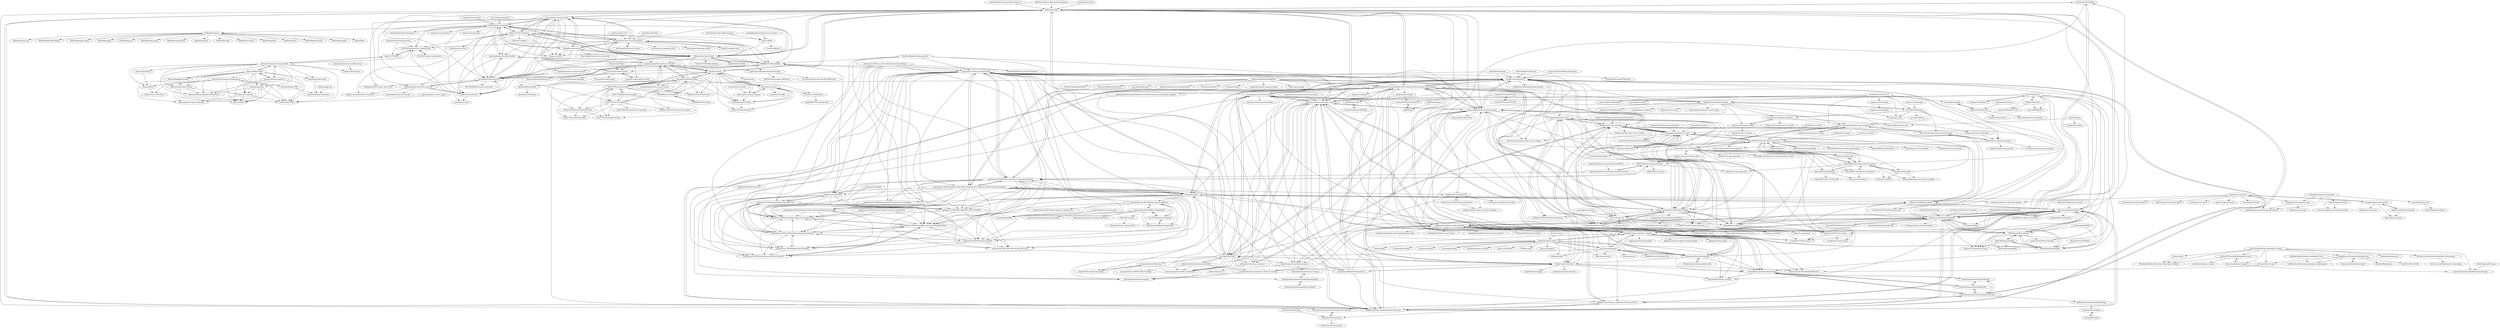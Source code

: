 digraph G {
"davidteather/TikTokBot" -> "offish/twitchtube" ["e"=1]
"davidteather/TikTokBot" -> "jakenicholls-au/TikTokToYT" ["e"=1]
"davidteather/TikTokBot" -> "makiisthenes/TiktokAutoUploader" ["e"=1]
"BitTheByte/YouTubeShop" -> "mayurkadampro/YouTube-SubBot"
"BitTheByte/YouTubeShop" -> "Bitwise-01/YouTubeViews-"
"BitTheByte/YouTubeShop" -> "soumyadityac/youtube-viewer"
"BitTheByte/YouTubeShop" -> "BOT-HAT/Youtube-First-Comment-Bot"
"BitTheByte/YouTubeShop" -> "joe-habel/YouTube-View-Bot"
"BitTheByte/YouTubeShop" -> "KevinLage/YouTube-Livestream-Botter"
"BitTheByte/YouTubeShop" -> "leandrovieiraa/ytubebot"
"BitTheByte/YouTubeShop" -> "leejh3224/youtube-bot"
"BitTheByte/YouTubeShop" -> "thelinuxchoice/youbot" ["e"=1]
"BitTheByte/YouTubeShop" -> "Airkek/Youtube-Viewers"
"BitTheByte/YouTubeShop" -> "CYBERDEVILZ/YoutubeBot"
"BitTheByte/YouTubeShop" -> "Orelsaada/YouTube-Subpals-bot"
"BitTheByte/YouTubeShop" -> "MShawon/YouTube-Viewer"
"BitTheByte/YouTubeShop" -> "DeBos99/ytviewer"
"BitTheByte/YouTubeShop" -> "triippz-tech/JYTB"
"Bitwise-01/YouTubeViews-" -> "soumyadityac/youtube-viewer"
"Bitwise-01/YouTubeViews-" -> "BitTheByte/YouTubeShop"
"Bitwise-01/YouTubeViews-" -> "joe-habel/YouTube-View-Bot"
"Bitwise-01/YouTubeViews-" -> "KevinLage/YouTube-Livestream-Botter"
"Bitwise-01/YouTubeViews-" -> "MShawon/YouTube-Viewer"
"Bitwise-01/YouTubeViews-" -> "Sadhanandh/YouTube-View-increaser"
"Bitwise-01/YouTubeViews-" -> "mayurkadampro/YouTube-SubBot"
"Bitwise-01/YouTubeViews-" -> "CYBERDEVILZ/YoutubeBot"
"Bitwise-01/YouTubeViews-" -> "BOT-HAT/Youtube-First-Comment-Bot"
"Bitwise-01/YouTubeViews-" -> "but3k4/youtube-views"
"Bitwise-01/YouTubeViews-" -> "tuhin1729/Bot"
"Bitwise-01/YouTubeViews-" -> "leejh3224/youtube-bot"
"Bitwise-01/YouTubeViews-" -> "offish/twitchtube"
"Bitwise-01/YouTubeViews-" -> "triippz-tech/JYTB"
"Bitwise-01/YouTubeViews-" -> "Bitwise-01/Inflator"
"leejh3224/youtube-bot" -> "ammarkey/youbot"
"leejh3224/youtube-bot" -> "joe-habel/YouTube-View-Bot"
"joe-habel/YouTube-View-Bot" -> "leejh3224/youtube-bot"
"joe-habel/YouTube-View-Bot" -> "Sadhanandh/YouTube-View-increaser"
"joe-habel/YouTube-View-Bot" -> "soumyadityac/youtube-viewer"
"joe-habel/YouTube-View-Bot" -> "AbirHasan2005/YouTube_Views_Bot"
"joe-habel/YouTube-View-Bot" -> "mayurkadampro/YouTube-SubBot"
"joe-habel/YouTube-View-Bot" -> "SECTN/FATBOT-youtube-viewer-bot"
"joe-habel/YouTube-View-Bot" -> "CYBERDEVILZ/YoutubeBot"
"mayurkadampro/YouTube-SubBot" -> "joe-habel/YouTube-View-Bot"
"mayurkadampro/YouTube-SubBot" -> "BitTheByte/YouTubeShop"
"mayurkadampro/YouTube-SubBot" -> "leejh3224/youtube-bot"
"mayurkadampro/YouTube-SubBot" -> "CYBERDEVILZ/YoutubeBot"
"ihabunek/twitch-dl" -> "offish/twitchtube" ["e"=1]
"drkostas/Youtube-FirstCommentBot" -> "drkostas/Insta-Likes-Predict"
"drkostas/Youtube-FirstCommentBot" -> "drkostas/Minecraft-AI"
"drkostas/Youtube-FirstCommentBot" -> "tegal1337/YOMEN"
"drkostas/Youtube-FirstCommentBot" -> "drkostas/JobApplicationBot"
"drkostas/Youtube-FirstCommentBot" -> "BOT-HAT/Youtube-First-Comment-Bot"
"drkostas/Youtube-FirstCommentBot" -> "drkostas/drkostas"
"drkostas/Youtube-FirstCommentBot" -> "drkostas/HGN"
"drkostas/Youtube-FirstCommentBot" -> "drkostas/SpotiClick"
"drkostas/Youtube-FirstCommentBot" -> "drkostas/drkostas.github.io"
"drkostas/Youtube-FirstCommentBot" -> "drkostas/bench-utils"
"drkostas/Youtube-FirstCommentBot" -> "drkostas/MVCNMF"
"drkostas/Youtube-FirstCommentBot" -> "drkostas/OnDemandMinecraft-Mirrored"
"drkostas/Youtube-FirstCommentBot" -> "drkostas/pyemail-sender"
"youtube/api-samples" -> "tokland/youtube-upload" ["e"=1]
"ponchio/untrunc" -> "tokland/youtube-upload" ["e"=1]
"Nem4/viewerbot" -> "ohyou/twitch-viewer"
"Nem4/viewerbot" -> "KevinBytesTheDust/CVAmp"
"Nem4/viewerbot" -> "OGSegu/Twitch-View-Bot"
"Nem4/viewerbot" -> "andrei-zgirvaci/Twitch-Farmer"
"Nem4/viewerbot" -> "Kichi779/Twitch-Viewer-Bot"
"Nem4/viewerbot" -> "xxerick/TwitchFollowers"
"Nem4/viewerbot" -> "offish/twitchtube"
"Nem4/viewerbot" -> "Sam6734/TwitchViewbot"
"Nem4/viewerbot" -> "gorkemhacioglu/Stream-Viewer-Chat-Bot"
"Nem4/viewerbot" -> "H1B0B0/twitch-Viewerbot"
"Nem4/viewerbot" -> "sr2echa/-wink-"
"Nem4/viewerbot" -> "fluidmain/Twitch-Viewer-Bot"
"Nem4/viewerbot" -> "joe-habel/YouTube-View-Bot"
"ItsCEED/Youtube-Comment-Bot" -> "BOT-HAT/Youtube-First-Comment-Bot"
"HackerPoet/YouTubeCommenter" -> "BOT-HAT/Youtube-First-Comment-Bot" ["e"=1]
"HackerPoet/YouTubeCommenter" -> "tegal1337/YOMEN" ["e"=1]
"cristianzsh/youtube-video-maker" -> "fxnoob/youtube-video-automation"
"cristianzsh/youtube-video-maker" -> "spantheslayer/yt-upload-automation"
"cristianzsh/youtube-video-maker" -> "gd03champ/YouTube-Automation"
"cristianzsh/youtube-video-maker" -> "nang-dev/automated_youtube_channel"
"cristianzsh/youtube-video-maker" -> "HA6Bots/Automatic-Youtube-Reddit-Text-To-Speech-Video-Generator-and-Uploader"
"cristianzsh/youtube-video-maker" -> "sam5epi0l/BotTuber"
"cristianzsh/youtube-video-maker" -> "miguelTI/video-maker-bot-python"
"cristianzsh/youtube-video-maker" -> "alexlaverty/python-reddit-youtube-bot"
"cristianzsh/youtube-video-maker" -> "eddieoz/youtube-clips-automator"
"cristianzsh/youtube-video-maker" -> "DuxSec/videoGenerator"
"cristianzsh/youtube-video-maker" -> "pythontester192/Youtube-Shorts-Bot"
"cristianzsh/youtube-video-maker" -> "ClarityCoders/AutoTube"
"cristianzsh/youtube-video-maker" -> "wanghaisheng/tiktoka-studio-uploader"
"cristianzsh/youtube-video-maker" -> "FelippeChemello/podcast-maker"
"RunOrVeith/pinterestDL" -> "SevenLines/pinterest-board-downloader"
"remi2257/sudoku-solver" -> "KevinLage/YouTube-Livestream-Botter" ["e"=1]
"drkostas/JobApplicationBot" -> "drkostas/Insta-Likes-Predict"
"drkostas/Insta-Likes-Predict" -> "drkostas/DSL"
"drkostas/Insta-Likes-Predict" -> "drkostas/MVCNMF"
"drkostas/Insta-Likes-Predict" -> "drkostas/TuneCraft"
"drkostas/Insta-Likes-Predict" -> "drkostas/shooter-game-with-p5js"
"drkostas/Insta-Likes-Predict" -> "drkostas/OnDemandMinecraft-Mirrored"
"kindeep/redditVideoGenerator" -> "gd03champ/YouTube-Automation"
"JDIS/Organisation" -> "JDIS/flaggr"
"miguelTI/video-maker-bot-python" -> "sr1jan/videoAutoProduction"
"Johk3/Passive_RY" -> "wmati/Swag-Bucks-Video-Bot"
"DeBos99/ytviewer" -> "DeBos99/brainpiler"
"DeBos99/ytviewer" -> "DeBos99/bfic"
"DeBos99/ytviewer" -> "DeBos99/matacc-bot"
"DeBos99/ytviewer" -> "DeBos99/Math-RPN-Simple"
"DeBos99/ytviewer" -> "DeBos99/portable-strlen"
"DeBos99/ytviewer" -> "DeBos99/passgen"
"DeBos99/ytviewer" -> "DeBos99/pajacyk"
"DeBos99/ytviewer" -> "DeBos99/conky-ngrok"
"DeBos99/ytviewer" -> "DeBos99/szym0n3q-bot"
"DeBos99/ytviewer" -> "DeBos99/wpcrack"
"DeBos99/ytviewer" -> "DeBos99/lua-logx"
"DeBos99/ytviewer" -> "DeBos99/lua-strutils"
"DeBos99/ytviewer" -> "DeBos99/cgetline"
"DeBos99/ytviewer" -> "DeBos99/cgetch"
"DeBos99/ytviewer" -> "DeBos99/Math-CooGeo"
"wesbos/sniper" -> "MindaugasVaitkus2/Facebook_Marketplace_Monitor"
"wmati/Swag-Bucks-Video-Bot" -> "Johk3/Passive_RY"
"vasani-arpit/Social-Media-Automation" -> "DuxSec/videoGenerator" ["e"=1]
"AleG94/Pricegram" -> "Leixien/TrackerPriceAmazon-Bot"
"hendrikbgr/YandexMail-Account-Creator" -> "tuhin1729/Bot" ["e"=1]
"tokland/youtube-upload" -> "porjo/youtubeuploader"
"tokland/youtube-upload" -> "linouk23/youtube_uploader_selenium"
"tokland/youtube-upload" -> "tokland/shoogle"
"tokland/youtube-upload" -> "fawazahmed0/youtube-uploader"
"tokland/youtube-upload" -> "HA6Bots/Automatic-Youtube-Reddit-Text-To-Speech-Video-Generator-and-Uploader"
"tokland/youtube-upload" -> "loadchange/amemv-crawler" ["e"=1]
"tokland/youtube-upload" -> "qihao123/GenVIdeo" ["e"=1]
"tokland/youtube-upload" -> "youtube/api-samples" ["e"=1]
"tokland/youtube-upload" -> "odysseusmax/utube" ["e"=1]
"tokland/youtube-upload" -> "Zulko/moviepy" ["e"=1]
"tokland/youtube-upload" -> "prasmussen/gdrive" ["e"=1]
"tokland/youtube-upload" -> "ContentAutomation/YouTubeUploader"
"tokland/youtube-upload" -> "LifeActor/ykdl" ["e"=1]
"tokland/youtube-upload" -> "streamlink/streamlink" ["e"=1]
"tokland/youtube-upload" -> "megous/megatools" ["e"=1]
"WyattBlue/auto-editor" -> "NisaarAgharia/AI-Shorts-Creator" ["e"=1]
"WyattBlue/auto-editor" -> "SamurAIGPT/AI-Youtube-Shorts-Generator" ["e"=1]
"nsfw-filter/nsfw-filter" -> "KevinLage/YouTube-Livestream-Botter" ["e"=1]
"HA6Bots/TikTok-Compilation-Video-Generator" -> "HA6Bots/Automatic-Youtube-Reddit-Text-To-Speech-Video-Generator-and-Uploader" ["e"=1]
"HA6Bots/TikTok-Compilation-Video-Generator" -> "HA6Bots/Twitch-Clips-Compilation-Generator-TCCG-" ["e"=1]
"HA6Bots/TikTok-Compilation-Video-Generator" -> "makiisthenes/TiktokAutoUploader" ["e"=1]
"HA6Bots/TikTok-Compilation-Video-Generator" -> "DuxSec/videoGenerator" ["e"=1]
"HA6Bots/TikTok-Compilation-Video-Generator" -> "nang-dev/automated_youtube_channel" ["e"=1]
"HA6Bots/TikTok-Compilation-Video-Generator" -> "offish/twitchtube" ["e"=1]
"HA6Bots/TikTok-Compilation-Video-Generator" -> "zackmawaldi/YouTube-shorts-generator" ["e"=1]
"HA6Bots/TikTok-Compilation-Video-Generator" -> "wkaisertexas/tiktok-uploader" ["e"=1]
"HA6Bots/TikTok-Compilation-Video-Generator" -> "wanghaisheng/tiktoka-studio-uploader" ["e"=1]
"KevinLage/YouTube-Livestream-Botter" -> "Airkek/Youtube-Viewers"
"KevinLage/YouTube-Livestream-Botter" -> "soumyadityac/youtube-viewer"
"KevinLage/YouTube-Livestream-Botter" -> "Bitwise-01/YouTubeViews-"
"KevinLage/YouTube-Livestream-Botter" -> "BitTheByte/YouTubeShop"
"KevinLage/YouTube-Livestream-Botter" -> "KevinLage/Edu-Account-creator" ["e"=1]
"KevinLage/YouTube-Livestream-Botter" -> "MShawon/YouTube-Viewer"
"KevinLage/YouTube-Livestream-Botter" -> "offish/twitchtube"
"KevinLage/YouTube-Livestream-Botter" -> "leejh3224/youtube-bot"
"KevinLage/YouTube-Livestream-Botter" -> "joe-habel/YouTube-View-Bot"
"KevinLage/YouTube-Livestream-Botter" -> "BOT-HAT/Youtube-First-Comment-Bot"
"KevinLage/YouTube-Livestream-Botter" -> "remi2257/sudoku-solver" ["e"=1]
"KevinLage/YouTube-Livestream-Botter" -> "gorkemhacioglu/Stream-Viewer-Chat-Bot"
"KevinLage/YouTube-Livestream-Botter" -> "maratonadev-br/desafio-4-2020" ["e"=1]
"KevinLage/YouTube-Livestream-Botter" -> "CYBERDEVILZ/YoutubeBot"
"KevinLage/YouTube-Livestream-Botter" -> "maratonadev-br/desafio-3-2020" ["e"=1]
"BOT-HAT/Youtube-First-Comment-Bot" -> "ItsCEED/Youtube-Comment-Bot"
"BOT-HAT/Youtube-First-Comment-Bot" -> "leejh3224/youtube-bot"
"BOT-HAT/Youtube-First-Comment-Bot" -> "tegal1337/YOMEN"
"BOT-HAT/Youtube-First-Comment-Bot" -> "BitTheByte/YouTubeShop"
"but3k4/youtube-views" -> "shikhar-scs/Youtube-Views-Enhancer"
"soumyadityac/youtube-viewer" -> "joe-habel/YouTube-View-Bot"
"soumyadityac/youtube-viewer" -> "Bitwise-01/YouTubeViews-"
"soumyadityac/youtube-viewer" -> "MShawon/YouTube-Viewer"
"soumyadityac/youtube-viewer" -> "KevinLage/YouTube-Livestream-Botter"
"soumyadityac/youtube-viewer" -> "BitTheByte/YouTubeShop"
"soumyadityac/youtube-viewer" -> "Plasmonix/Youtube-viewbot"
"soumyadityac/youtube-viewer" -> "offish/twitchtube"
"soumyadityac/youtube-viewer" -> "Sadhanandh/YouTube-View-increaser"
"soumyadityac/youtube-viewer" -> "Airkek/Youtube-Viewers"
"soumyadityac/youtube-viewer" -> "somiibo/youtube-view-generator-bot" ["e"=1]
"soumyadityac/youtube-viewer" -> "triippz-tech/JYTB"
"soumyadityac/youtube-viewer" -> "mayurkadampro/YouTube-SubBot"
"soumyadityac/youtube-viewer" -> "leejh3224/youtube-bot"
"soumyadityac/youtube-viewer" -> "AbirHasan2005/YouTube_Views_Bot"
"soumyadityac/youtube-viewer" -> "gorkemhacioglu/Stream-Viewer-Chat-Bot"
"limkokhole/pinterest-downloader" -> "RunOrVeith/pinterestDL"
"limkokhole/pinterest-downloader" -> "panbak/pinterest-board-image-downloader"
"limkokhole/pinterest-downloader" -> "sean1832/pinterest-dl"
"limkokhole/pinterest-downloader" -> "SevenLines/pinterest-board-downloader"
"limkokhole/pinterest-downloader" -> "xjdeng/pinterest-image-scraper"
"bstoilov/py3-pinterest" -> "hevalhazalkurt/PinPy"
"bstoilov/py3-pinterest" -> "seregazhuk/php-pinterest-bot"
"bstoilov/py3-pinterest" -> "bryand1/python-pinterest-api"
"bstoilov/py3-pinterest" -> "pinterest/pinterest-python-sdk"
"bstoilov/py3-pinterest" -> "xjdeng/pinterest-image-scraper"
"bstoilov/py3-pinterest" -> "maximedrn/pinterest-automatic-upload"
"bstoilov/py3-pinterest" -> "cvhau/pinterest-client"
"bstoilov/py3-pinterest" -> "panbak/pinterest-board-image-downloader"
"bstoilov/py3-pinterest" -> "pinterest/api-quickstart"
"sergioteula/python-amazon-paapi" -> "crox-safe/AmazonBot" ["e"=1]
"alyssaxuu/animockup" -> "Just-Moh-it/Mockoops" ["e"=1]
"avilash/TikTokAPI-Python" -> "makiisthenes/TiktokAutoUploader" ["e"=1]
"nang-dev/hover-paywalls-browser-extension" -> "nang-dev/automated_youtube_channel" ["e"=1]
"nang-dev/hover-paywalls-browser-extension" -> "sam5epi0l/BotTuber" ["e"=1]
"offish/twitchtube" -> "HA6Bots/Twitch-Clips-Compilation-Generator-TCCG-"
"offish/twitchtube" -> "ContentAutomation/TwitchCompilationCreator"
"offish/twitchtube" -> "HA6Bots/TikTok-Compilation-Video-Generator" ["e"=1]
"offish/twitchtube" -> "HA6Bots/Automatic-Youtube-Reddit-Text-To-Speech-Video-Generator-and-Uploader"
"offish/twitchtube" -> "soumyadityac/youtube-viewer"
"offish/twitchtube" -> "Nem4/viewerbot"
"offish/twitchtube" -> "davidteather/TikTokBot" ["e"=1]
"offish/twitchtube" -> "nang-dev/automated_youtube_channel"
"offish/twitchtube" -> "zackmawaldi/YouTube-shorts-generator"
"offish/twitchtube" -> "sam5epi0l/BotTuber"
"offish/twitchtube" -> "ClarityCoders/AutoTube"
"offish/twitchtube" -> "kkristof200/selenium_youtube"
"offish/twitchtube" -> "CasperKristiansson/Twitch-Youtube-Auto-Uploader"
"offish/twitchtube" -> "MShawon/YouTube-Viewer"
"offish/twitchtube" -> "joe-habel/YouTube-View-Bot"
"linouk23/youtube_uploader_selenium" -> "fawazahmed0/youtube-uploader"
"linouk23/youtube_uploader_selenium" -> "ContentAutomation/YouTubeUploader"
"linouk23/youtube_uploader_selenium" -> "wanghaisheng/tiktoka-studio-uploader"
"linouk23/youtube_uploader_selenium" -> "kkristof200/selenium_youtube"
"linouk23/youtube_uploader_selenium" -> "porjo/youtubeuploader"
"linouk23/youtube_uploader_selenium" -> "tokland/youtube-upload"
"linouk23/youtube_uploader_selenium" -> "wkaisertexas/tiktok-uploader"
"linouk23/youtube_uploader_selenium" -> "HA6Bots/Automatic-Youtube-Reddit-Text-To-Speech-Video-Generator-and-Uploader"
"linouk23/youtube_uploader_selenium" -> "nang-dev/automated_youtube_channel"
"linouk23/youtube_uploader_selenium" -> "tolgaouz/youtube-auto-upload"
"linouk23/youtube_uploader_selenium" -> "gladiatortoise/node-apiless-youtube-upload"
"linouk23/youtube_uploader_selenium" -> "pillargg/youtube-upload"
"linouk23/youtube_uploader_selenium" -> "makiisthenes/TiktokAutoUploader"
"linouk23/youtube_uploader_selenium" -> "HA6Bots/TikTok-Compilation-Video-Generator" ["e"=1]
"linouk23/youtube_uploader_selenium" -> "offish/twitchtube"
"sudoguy/tiktokpy" -> "makiisthenes/TiktokAutoUploader" ["e"=1]
"HA6Bots/Automatic-Youtube-Reddit-Text-To-Speech-Video-Generator-and-Uploader" -> "HA6Bots/TikTok-Compilation-Video-Generator" ["e"=1]
"HA6Bots/Automatic-Youtube-Reddit-Text-To-Speech-Video-Generator-and-Uploader" -> "HA6Bots/Twitch-Clips-Compilation-Generator-TCCG-"
"HA6Bots/Automatic-Youtube-Reddit-Text-To-Speech-Video-Generator-and-Uploader" -> "Binary-Bytes/Auto-YouTube-Shorts-Maker"
"HA6Bots/Automatic-Youtube-Reddit-Text-To-Speech-Video-Generator-and-Uploader" -> "zackmawaldi/YouTube-shorts-generator"
"HA6Bots/Automatic-Youtube-Reddit-Text-To-Speech-Video-Generator-and-Uploader" -> "DuxSec/videoGenerator"
"HA6Bots/Automatic-Youtube-Reddit-Text-To-Speech-Video-Generator-and-Uploader" -> "aaqibmehrban/Automatic-Reddit-text-to-Video-Generator-and-youtube-uploader"
"HA6Bots/Automatic-Youtube-Reddit-Text-To-Speech-Video-Generator-and-Uploader" -> "offish/twitchtube"
"HA6Bots/Automatic-Youtube-Reddit-Text-To-Speech-Video-Generator-and-Uploader" -> "cristianzsh/youtube-video-maker"
"HA6Bots/Automatic-Youtube-Reddit-Text-To-Speech-Video-Generator-and-Uploader" -> "nang-dev/automated_youtube_channel"
"HA6Bots/Automatic-Youtube-Reddit-Text-To-Speech-Video-Generator-and-Uploader" -> "NisaarAgharia/AI-Shorts-Creator"
"HA6Bots/Automatic-Youtube-Reddit-Text-To-Speech-Video-Generator-and-Uploader" -> "charleprr/redditube"
"HA6Bots/Automatic-Youtube-Reddit-Text-To-Speech-Video-Generator-and-Uploader" -> "ClarityCoders/AutoTube"
"HA6Bots/Automatic-Youtube-Reddit-Text-To-Speech-Video-Generator-and-Uploader" -> "Adam-Jimenez/auddit"
"HA6Bots/Automatic-Youtube-Reddit-Text-To-Speech-Video-Generator-and-Uploader" -> "linouk23/youtube_uploader_selenium"
"HA6Bots/Automatic-Youtube-Reddit-Text-To-Speech-Video-Generator-and-Uploader" -> "pythontester192/Youtube-Shorts-Bot"
"model-zoo/shift-ctrl-f" -> "KevinLage/YouTube-Livestream-Botter" ["e"=1]
"KevinLage/Edu-Account-creator" -> "KevinLage/YouTube-Livestream-Botter" ["e"=1]
"HA6Bots/Twitch-Clips-Compilation-Generator-TCCG-" -> "ContentAutomation/TwitchCompilationCreator"
"HA6Bots/Twitch-Clips-Compilation-Generator-TCCG-" -> "offish/twitchtube"
"HA6Bots/Twitch-Clips-Compilation-Generator-TCCG-" -> "HA6Bots/TikTok-Compilation-Video-Generator" ["e"=1]
"HA6Bots/Twitch-Clips-Compilation-Generator-TCCG-" -> "HA6Bots/Automatic-Youtube-Reddit-Text-To-Speech-Video-Generator-and-Uploader"
"HA6Bots/Twitch-Clips-Compilation-Generator-TCCG-" -> "CasperKristiansson/Twitch-Youtube-Auto-Uploader"
"HA6Bots/Twitch-Clips-Compilation-Generator-TCCG-" -> "BayoDev/Twitch-Best-Of"
"Airkek/Youtube-Viewers" -> "KevinLage/YouTube-Livestream-Botter"
"Airkek/Youtube-Viewers" -> "Omar-Obando/Youtube-Livestream-bot"
"Airkek/Youtube-Viewers" -> "soumyadityac/youtube-viewer"
"Airkek/Youtube-Viewers" -> "triippz-tech/JYTB"
"Airkek/Youtube-Viewers" -> "joe-habel/YouTube-View-Bot"
"Airkek/Youtube-Viewers" -> "leejh3224/youtube-bot"
"Airkek/Youtube-Viewers" -> "BitTheByte/YouTubeShop"
"Airkek/Youtube-Viewers" -> "MShawon/YouTube-Viewer"
"drkostas/HGN" -> "drkostas/Cross-The-Floor"
"ContentAutomation/NeuralNetworks" -> "ContentAutomation/YouTubeWatcher"
"ContentAutomation/NeuralNetworks" -> "ContentAutomation/TwitchCompilationCreator"
"ContentAutomation/NeuralNetworks" -> "ContentAutomation/YouTubeUploader"
"UnitedCTF/UnitedCTF-2019" -> "JDIS/flaggr"
"JDIS/flaggr" -> "UnitedCTF/UnitedCTF-2019"
"aaqibmehrban/Automatic-Reddit-text-to-Video-Generator-and-youtube-uploader" -> "kindeep/redditVideoGenerator"
"sr1jan/videoAutoProduction" -> "miguelTI/video-maker-bot-python"
"Adam-Jimenez/auddit" -> "UnitedCTF/UnitedCTF-2019"
"Adam-Jimenez/auddit" -> "Johk3/Passive_RY"
"UnitedCTF/UnitedCTF-2020" -> "UnitedCTF/UnitedCTF-2019"
"UnitedCTF/UnitedCTF-2020" -> "UnitedCTF/UnitedCTF-2021"
"mdubey07/FacebookMarketplaceScraper" -> "ovdixon/marketplace-magpie"
"mdubey07/FacebookMarketplaceScraper" -> "MindaugasVaitkus2/Facebook_Marketplace_Monitor"
"mdubey07/FacebookMarketplaceScraper" -> "jaridnft/marketplace-scraper"
"johndelagarza/fb-scrape" -> "vespertiliamvir/FacebookMarketplaceScraper"
"tuhin1729/Bot" -> "triippz-tech/JYTB"
"tuhin1729/Bot" -> "vanshit/trafficbot" ["e"=1]
"Niedzwiedzw/youtube-publish-drafts" -> "fawazahmed0/youtube-uploader"
"samirsalman/AmazonOffers-TelegramBot" -> "LucaTNT/telegram-bot-amazon"
"samirsalman/AmazonOffers-TelegramBot" -> "Aritzherrero4/AffiliateTelegramBot"
"samirsalman/AmazonOffers-TelegramBot" -> "sulasoft/Amacapy-Bot-Telegram-Amazon-Affiliates"
"samirsalman/AmazonOffers-TelegramBot" -> "crox-safe/AmazonBot"
"samirsalman/AmazonOffers-TelegramBot" -> "AleG94/Pricegram"
"samirsalman/AmazonOffers-TelegramBot" -> "paolofrancioso/telegrambot-amazon-bitly"
"samirsalman/AmazonOffers-TelegramBot" -> "albertopasqualetto/amazon-deals-telegram-bot"
"MShawon/YouTube-Viewer" -> "soumyadityac/youtube-viewer"
"MShawon/YouTube-Viewer" -> "Bitwise-01/YouTubeViews-"
"MShawon/YouTube-Viewer" -> "KevinLage/YouTube-Livestream-Botter"
"MShawon/YouTube-Viewer" -> "xtekky/TikTok-ViewBot" ["e"=1]
"MShawon/YouTube-Viewer" -> "offish/twitchtube"
"MShawon/YouTube-Viewer" -> "Airkek/Youtube-Viewers"
"MShawon/YouTube-Viewer" -> "JijaProGamer/Youtube-Rumble-View-Bot"
"MShawon/YouTube-Viewer" -> "BitTheByte/YouTubeShop"
"MShawon/YouTube-Viewer" -> "joe-habel/YouTube-View-Bot"
"MShawon/YouTube-Viewer" -> "CYBERDEVILZ/YoutubeBot"
"MShawon/YouTube-Viewer" -> "Plasmonix/Youtube-viewbot"
"MShawon/YouTube-Viewer" -> "poseidon-code/youtube-viewbot"
"MShawon/YouTube-Viewer" -> "gorkemhacioglu/Stream-Viewer-Chat-Bot"
"MShawon/YouTube-Viewer" -> "Wizz1337/TikTokMassBotting" ["e"=1]
"MShawon/YouTube-Viewer" -> "Nem4/viewerbot"
"porjo/youtubeuploader" -> "tokland/youtube-upload"
"porjo/youtubeuploader" -> "linouk23/youtube_uploader_selenium"
"porjo/youtubeuploader" -> "tokland/shoogle"
"porjo/youtubeuploader" -> "fawazahmed0/youtube-uploader"
"porjo/youtubeuploader" -> "ContentAutomation/YouTubeUploader"
"porjo/youtubeuploader" -> "wanghaisheng/tiktoka-studio-uploader"
"porjo/youtubeuploader" -> "odysseusmax/utube" ["e"=1]
"porjo/youtubeuploader" -> "jenslys/autovod" ["e"=1]
"porjo/youtubeuploader" -> "sam5epi0l/BotTuber"
"porjo/youtubeuploader" -> "makiisthenes/TiktokAutoUploader"
"porjo/youtubeuploader" -> "wkaisertexas/tiktok-uploader"
"porjo/youtubeuploader" -> "theabbie/Youtube-Uploader-Bot"
"Tkd-Alex/Twitch-Channel-Points-Miner-v2" -> "offish/twitchtube" ["e"=1]
"nang-dev/automated_youtube_channel" -> "sam5epi0l/BotTuber"
"nang-dev/automated_youtube_channel" -> "ClarityCoders/AutoTube"
"nang-dev/automated_youtube_channel" -> "HA6Bots/TikTok-Compilation-Video-Generator" ["e"=1]
"nang-dev/automated_youtube_channel" -> "cristianzsh/youtube-video-maker"
"nang-dev/automated_youtube_channel" -> "HA6Bots/Automatic-Youtube-Reddit-Text-To-Speech-Video-Generator-and-Uploader"
"nang-dev/automated_youtube_channel" -> "zackmawaldi/YouTube-shorts-generator"
"nang-dev/automated_youtube_channel" -> "offish/twitchtube"
"nang-dev/automated_youtube_channel" -> "pythontester192/Youtube-Shorts-Bot"
"nang-dev/automated_youtube_channel" -> "linouk23/youtube_uploader_selenium"
"nang-dev/automated_youtube_channel" -> "eddieoz/youtube-clips-automator"
"nang-dev/automated_youtube_channel" -> "wanghaisheng/tiktoka-studio-uploader"
"nang-dev/automated_youtube_channel" -> "alexlaverty/python-reddit-youtube-bot"
"nang-dev/automated_youtube_channel" -> "HA6Bots/Twitch-Clips-Compilation-Generator-TCCG-"
"nang-dev/automated_youtube_channel" -> "spantheslayer/yt-upload-automation"
"nang-dev/automated_youtube_channel" -> "fawazahmed0/youtube-uploader"
"bymork/TikTok-Follow-Heart-Views-Bot" -> "makiisthenes/TiktokAutoUploader" ["e"=1]
"CYBERDEVILZ/YoutubeBot" -> "joe-habel/YouTube-View-Bot"
"CYBERDEVILZ/YoutubeBot" -> "pythontester192/Youtube-Shorts-Bot"
"CYBERDEVILZ/YoutubeBot" -> "somiibo/youtube-view-generator-bot" ["e"=1]
"CYBERDEVILZ/YoutubeBot" -> "pythontester192/IG-Bot"
"CYBERDEVILZ/YoutubeBot" -> "mayurkadampro/YouTube-SubBot"
"CYBERDEVILZ/YoutubeBot" -> "Plasmonix/Youtube-viewbot"
"seregazhuk/php-pinterest-bot" -> "dirkgroenen/pinterest-api-php"
"seregazhuk/php-pinterest-bot" -> "bstoilov/py3-pinterest"
"seregazhuk/php-pinterest-bot" -> "hansott/pinterest-php"
"seregazhuk/php-pinterest-bot" -> "dzafel/pinterest-pinner"
"ContentAutomation/YouTubeUploader" -> "ContentAutomation/YouTubeWatcher"
"ContentAutomation/YouTubeUploader" -> "ContentAutomation/NeuralNetworks"
"ContentAutomation/YouTubeUploader" -> "ContentAutomation/TwitchCompilationCreator"
"ContentAutomation/YouTubeUploader" -> "linouk23/youtube_uploader_selenium"
"ContentAutomation/YouTubeUploader" -> "kkristof200/selenium_youtube"
"poseidon-code/youtube-viewbot" -> "Plasmonix/Youtube-viewbot"
"tegal1337/YOMEN" -> "drkostas/Youtube-FirstCommentBot"
"tegal1337/YOMEN" -> "BOT-HAT/Youtube-First-Comment-Bot"
"makiisthenes/TiktokAutoUploader" -> "wkaisertexas/tiktok-uploader"
"makiisthenes/TiktokAutoUploader" -> "HA6Bots/TikTok-Compilation-Video-Generator" ["e"=1]
"makiisthenes/TiktokAutoUploader" -> "wanghaisheng/tiktoka-studio-uploader"
"makiisthenes/TiktokAutoUploader" -> "sudoguy/tiktokpy" ["e"=1]
"makiisthenes/TiktokAutoUploader" -> "MiniGlome/Tiktok-uploader"
"makiisthenes/TiktokAutoUploader" -> "546200350/TikTokUploder"
"makiisthenes/TiktokAutoUploader" -> "redianmarku/tiktok-autouploader" ["e"=1]
"makiisthenes/TiktokAutoUploader" -> "bymork/TikTok-Follow-Heart-Views-Bot" ["e"=1]
"makiisthenes/TiktokAutoUploader" -> "davidteather/TikTokBot" ["e"=1]
"makiisthenes/TiktokAutoUploader" -> "zackmawaldi/YouTube-shorts-generator"
"makiisthenes/TiktokAutoUploader" -> "spantheslayer/yt-upload-automation"
"makiisthenes/TiktokAutoUploader" -> "linouk23/youtube_uploader_selenium"
"makiisthenes/TiktokAutoUploader" -> "llambert721/AutoVideoCreator"
"makiisthenes/TiktokAutoUploader" -> "useragents/Zefoy-TikTok-Automator" ["e"=1]
"makiisthenes/TiktokAutoUploader" -> "MatteoFasulo/Whisper-TikTok"
"xxerick/TwitchFollowers" -> "NightfallGT/Twitch-Follow-Bot" ["e"=1]
"FelippeChemello/podcast-maker" -> "Just-Moh-it/Mockoops"
"FelippeChemello/podcast-maker" -> "remotion-dev/template-audiogram"
"FelippeChemello/podcast-maker" -> "cristianzsh/youtube-video-maker"
"FelippeChemello/podcast-maker" -> "lyonjs/shortvid.io"
"FelippeChemello/podcast-maker" -> "remotion-dev/template-tiktok"
"FelippeChemello/podcast-maker" -> "designcombo/react-video-editor" ["e"=1]
"FelippeChemello/podcast-maker" -> "MatheusPires99/skylab-clone" ["e"=1]
"FelippeChemello/podcast-maker" -> "marcusstenbeck/remotion-audio-visualizers"
"FelippeChemello/podcast-maker" -> "maykbrito/mini-video-me" ["e"=1]
"FelippeChemello/podcast-maker" -> "HA6Bots/Automatic-Youtube-Reddit-Text-To-Speech-Video-Generator-and-Uploader"
"FelippeChemello/podcast-maker" -> "Binary-Bytes/Auto-YouTube-Shorts-Maker"
"FelippeChemello/podcast-maker" -> "DuxSec/videoGenerator"
"FelippeChemello/podcast-maker" -> "diego3g/video-to-reels" ["e"=1]
"FelippeChemello/podcast-maker" -> "alexlaverty/python-reddit-youtube-bot"
"FelippeChemello/podcast-maker" -> "dravicenna/youtube-gpt-content-maker"
"eselejuanito/facebook-auto-post" -> "GeorgiKeranov/facebook-marketplace-bot"
"KevinBytesTheDust/CVAmp" -> "Kichi779/Twitch-Viewer-Bot"
"KevinBytesTheDust/CVAmp" -> "gorkemhacioglu/Stream-Viewer-Chat-Bot"
"KevinBytesTheDust/CVAmp" -> "Nem4/viewerbot"
"KevinBytesTheDust/CVAmp" -> "Kichi779/Twitch-Chat-Bot"
"KevinBytesTheDust/CVAmp" -> "Helios-Archives/Twitch-Account-Creator" ["e"=1]
"KevinBytesTheDust/CVAmp" -> "Infinity242/KickViewBot"
"KevinBytesTheDust/CVAmp" -> "offish/twitchtube"
"KevinBytesTheDust/CVAmp" -> "masterking32/twitch-account-creator" ["e"=1]
"KevinBytesTheDust/CVAmp" -> "OGSegu/Twitch-View-Bot"
"KevinBytesTheDust/CVAmp" -> "ohyou/twitch-viewer"
"KevinBytesTheDust/CVAmp" -> "H1B0B0/twitch-Viewerbot"
"KevinBytesTheDust/CVAmp" -> "Kichi779/Twitch-Vod-Clip-Viewer-Bot"
"KevinBytesTheDust/CVAmp" -> "fluidmain/Twitch-Viewer-Bot"
"ovdixon/marketplace-magpie" -> "mdubey07/FacebookMarketplaceScraper"
"ovdixon/marketplace-magpie" -> "vespertiliamvir/FacebookMarketplaceScraper"
"gorkemhacioglu/Stream-Viewer-Chat-Bot" -> "KevinBytesTheDust/CVAmp"
"gorkemhacioglu/Stream-Viewer-Chat-Bot" -> "OGSegu/Twitch-View-Bot"
"gorkemhacioglu/Stream-Viewer-Chat-Bot" -> "Infinity242/KickViewBot"
"gorkemhacioglu/Stream-Viewer-Chat-Bot" -> "soumyadityac/youtube-viewer"
"gorkemhacioglu/Stream-Viewer-Chat-Bot" -> "Nem4/viewerbot"
"gorkemhacioglu/Stream-Viewer-Chat-Bot" -> "Kichi779/Twitch-Chat-Bot"
"gorkemhacioglu/Stream-Viewer-Chat-Bot" -> "Kichi779/Twitch-Viewer-Bot"
"gorkemhacioglu/Stream-Viewer-Chat-Bot" -> "JijaProGamer/Youtube-Rumble-View-Bot"
"gorkemhacioglu/Stream-Viewer-Chat-Bot" -> "masterking32/twitch-account-creator" ["e"=1]
"gorkemhacioglu/Stream-Viewer-Chat-Bot" -> "joe-habel/YouTube-View-Bot"
"freQuensy23-coder/TikTok-content-farm" -> "danfleser/tiktok-videos-to-youtube-uploader"
"freQuensy23-coder/TikTok-content-farm" -> "jakenicholls-au/TikTokToYT"
"devhotteok/TwitchLink" -> "BayoDev/Twitch-Best-Of" ["e"=1]
"Aritzherrero4/AffiliateTelegramBot" -> "LucaTNT/telegram-bot-amazon"
"LucaTNT/telegram-bot-amazon" -> "Aritzherrero4/AffiliateTelegramBot"
"LucaTNT/telegram-bot-amazon" -> "samirsalman/AmazonOffers-TelegramBot"
"LucaTNT/telegram-bot-amazon" -> "sulasoft/Amacapy-Bot-Telegram-Amazon-Affiliates"
"fawazahmed0/youtube-uploader" -> "linouk23/youtube_uploader_selenium"
"fawazahmed0/youtube-uploader" -> "wanghaisheng/tiktoka-studio-uploader"
"fawazahmed0/youtube-uploader" -> "ContentAutomation/YouTubeUploader"
"fawazahmed0/youtube-uploader" -> "Niedzwiedzw/youtube-publish-drafts"
"fawazahmed0/youtube-uploader" -> "porjo/youtubeuploader"
"fawazahmed0/youtube-uploader" -> "nang-dev/automated_youtube_channel"
"fawazahmed0/youtube-uploader" -> "makiisthenes/TiktokAutoUploader"
"fawazahmed0/youtube-uploader" -> "ClarityCoders/AutoTube"
"dirkgroenen/pinterest-api-php" -> "seregazhuk/php-pinterest-bot"
"dirkgroenen/pinterest-api-php" -> "hansott/pinterest-php"
"ContentAutomation/TwitchCompilationCreator" -> "ContentAutomation/NeuralNetworks"
"ContentAutomation/TwitchCompilationCreator" -> "ContentAutomation/YouTubeWatcher"
"ContentAutomation/TwitchCompilationCreator" -> "ContentAutomation/YouTubeUploader"
"ContentAutomation/TwitchCompilationCreator" -> "HA6Bots/Twitch-Clips-Compilation-Generator-TCCG-"
"ContentAutomation/TwitchCompilationCreator" -> "offish/twitchtube"
"ContentAutomation/TwitchCompilationCreator" -> "0xModded/SemiAutoMatedVideoMaker"
"ContentAutomation/YouTubeWatcher" -> "ContentAutomation/NeuralNetworks"
"ContentAutomation/YouTubeWatcher" -> "ContentAutomation/YouTubeUploader"
"ContentAutomation/YouTubeWatcher" -> "ContentAutomation/TwitchCompilationCreator"
"jakenicholls-au/TikTokToYT" -> "danfleser/tiktok-videos-to-youtube-uploader"
"jakenicholls-au/TikTokToYT" -> "freQuensy23-coder/TikTok-content-farm"
"jakenicholls-au/TikTokToYT" -> "spantheslayer/yt-upload-automation"
"jakenicholls-au/TikTokToYT" -> "Gustavosta/compiled-shorts-maker"
"OGSegu/Twitch-View-Bot" -> "Sam6734/TwitchViewbot"
"OGSegu/Twitch-View-Bot" -> "ohyou/twitch-viewer"
"neeleshpandey/AutomatedCompilationChannel" -> "neeleshpandey/AutomatedNewsChannel"
"neeleshpandey/AutomatedCompilationChannel" -> "MountainDoo/automated-yt-channel"
"neeleshpandey/AutomatedNewsChannel" -> "neeleshpandey/AutomatedCompilationChannel"
"drkostas/SpotiClick" -> "drkostas/HGN"
"0xModded/SemiAutoMatedVideoMaker" -> "Ubuntufanboy/Dolphin"
"MountainDoo/automated-yt-channel" -> "neeleshpandey/AutomatedCompilationChannel"
"BayoDev/Twitch-Best-Of" -> "Fittiboy/twitch-clip-archiver"
"BayoDev/Twitch-Best-Of" -> "CasperKristiansson/Twitch-Youtube-Auto-Uploader"
"UnitedCTF/UnitedCTF-2021" -> "UnitedCTF/UnitedCTF-2020"
"CasperKristiansson/Twitch-Youtube-Auto-Uploader" -> "BayoDev/Twitch-Best-Of"
"zerodytrash/TikTok-Live-Connector" -> "makiisthenes/TiktokAutoUploader" ["e"=1]
"elebumm/RedditVideoMakerBot" -> "RayVentura/ShortGPT" ["e"=1]
"elebumm/RedditVideoMakerBot" -> "FujiwaraChoki/MoneyPrinter" ["e"=1]
"elebumm/RedditVideoMakerBot" -> "nang-dev/automated_youtube_channel"
"elebumm/RedditVideoMakerBot" -> "HA6Bots/Automatic-Youtube-Reddit-Text-To-Speech-Video-Generator-and-Uploader"
"elebumm/RedditVideoMakerBot" -> "HA6Bots/TikTok-Compilation-Video-Generator" ["e"=1]
"elebumm/RedditVideoMakerBot" -> "FujiwaraChoki/MoneyPrinterV2" ["e"=1]
"elebumm/RedditVideoMakerBot" -> "borisdayma/dalle-mini" ["e"=1]
"elebumm/RedditVideoMakerBot" -> "makiisthenes/TiktokAutoUploader"
"elebumm/RedditVideoMakerBot" -> "TraySimpson/RedditVideoGenerator"
"elebumm/RedditVideoMakerBot" -> "RunaCapital/awesome-oss-alternatives" ["e"=1]
"elebumm/RedditVideoMakerBot" -> "GorvGoyl/Clone-Wars" ["e"=1]
"elebumm/RedditVideoMakerBot" -> "Cveinnt/LiveTerm" ["e"=1]
"elebumm/RedditVideoMakerBot" -> "zackmawaldi/YouTube-shorts-generator"
"elebumm/RedditVideoMakerBot" -> "coding-horror/basic-computer-games" ["e"=1]
"elebumm/RedditVideoMakerBot" -> "subzeroid/instagrapi" ["e"=1]
"remotion-dev/template-audiogram" -> "hylarucoder/remotion-bar-race-chart"
"remotion-dev/template-audiogram" -> "remotion-dev/template-tiktok"
"remotion-dev/template-audiogram" -> "marcusstenbeck/remotion-audio-visualizers"
"remotion-dev/template-audiogram" -> "Mbonea-Mjema/VividCut-AI"
"Plasmonix/Youtube-viewbot" -> "Plasmonix/Instagram-Phishing" ["e"=1]
"Plasmonix/Youtube-viewbot" -> "poseidon-code/youtube-viewbot"
"Plasmonix/Youtube-viewbot" -> "Plasmonix/Chrome-stealer" ["e"=1]
"Plasmonix/Youtube-viewbot" -> "Plasmonix/PayPal-Mail-Access"
"zackmawaldi/YouTube-shorts-generator" -> "Binary-Bytes/Auto-YouTube-Shorts-Maker"
"zackmawaldi/YouTube-shorts-generator" -> "pythontester192/Youtube-Shorts-Bot"
"zackmawaldi/YouTube-shorts-generator" -> "DuxSec/videoGenerator"
"zackmawaldi/YouTube-shorts-generator" -> "NisaarAgharia/AI-Shorts-Creator"
"zackmawaldi/YouTube-shorts-generator" -> "HA6Bots/Automatic-Youtube-Reddit-Text-To-Speech-Video-Generator-and-Uploader"
"zackmawaldi/YouTube-shorts-generator" -> "eddieoz/reels-clips-automator"
"zackmawaldi/YouTube-shorts-generator" -> "robot-bulls/automated_tiktok_video_creation" ["e"=1]
"zackmawaldi/YouTube-shorts-generator" -> "Joensw/Reddit-Shorts-Bot"
"zackmawaldi/YouTube-shorts-generator" -> "HA6Bots/TikTok-Compilation-Video-Generator" ["e"=1]
"zackmawaldi/YouTube-shorts-generator" -> "redb17/youtube-shorts-generator"
"zackmawaldi/YouTube-shorts-generator" -> "HA6Bots/Twitch-Clips-Compilation-Generator-TCCG-"
"zackmawaldi/YouTube-shorts-generator" -> "leamsigc/ShortsGenerator"
"zackmawaldi/YouTube-shorts-generator" -> "sam5epi0l/BotTuber"
"zackmawaldi/YouTube-shorts-generator" -> "nikhilnair31/YouTube-Shorts-Generator"
"zackmawaldi/YouTube-shorts-generator" -> "nang-dev/automated_youtube_channel"
"edde746/tiktok-askreddit" -> "edde746/tiktok-uploader"
"edde746/tiktok-askreddit" -> "MiniGlome/Tiktok-uploader"
"edde746/tiktok-askreddit" -> "546200350/TikTokUploder"
"edde746/tiktok-askreddit" -> "llambert721/AutoVideoCreator"
"wanghaisheng/tiktoka-studio-uploader" -> "spantheslayer/yt-upload-automation"
"wanghaisheng/tiktoka-studio-uploader" -> "546200350/TikTokUploder"
"wanghaisheng/tiktoka-studio-uploader" -> "makiisthenes/TiktokAutoUploader"
"wanghaisheng/tiktoka-studio-uploader" -> "linouk23/youtube_uploader_selenium"
"wanghaisheng/tiktoka-studio-uploader" -> "wkaisertexas/tiktok-uploader"
"wanghaisheng/tiktoka-studio-uploader" -> "MiniGlome/Tiktok-uploader"
"wanghaisheng/tiktoka-studio-uploader" -> "wanghaisheng/tiktoka-studio-uploader-genius-app"
"wanghaisheng/tiktoka-studio-uploader" -> "kkristof200/selenium_youtube"
"wanghaisheng/tiktoka-studio-uploader" -> "ContentAutomation/YouTubeUploader"
"wanghaisheng/tiktoka-studio-uploader" -> "hendrikbgr/TikTok-Account-Creator" ["e"=1]
"wanghaisheng/tiktoka-studio-uploader" -> "pythontester192/Download-Youtube-Videos-EditClips-Auto-Upload-To-TikTok-Twitter-Instagram"
"wanghaisheng/tiktoka-studio-uploader" -> "fawazahmed0/youtube-uploader"
"wanghaisheng/tiktoka-studio-uploader" -> "wanghaisheng/video-motion-movement-detect"
"wanghaisheng/tiktoka-studio-uploader" -> "lishang520/DouYin-Auto-Upload" ["e"=1]
"wanghaisheng/tiktoka-studio-uploader" -> "g-make-it/Youtube_Automation_TikTok_To_Youtube"
"JustSxm/Deals-Scraper" -> "TheLowSpecPC/YoutubeRedditBot-GUI"
"ohyou/twitch-viewer" -> "Nem4/viewerbot"
"ohyou/twitch-viewer" -> "andrei-zgirvaci/Twitch-Farmer"
"ohyou/twitch-viewer" -> "OGSegu/Twitch-View-Bot"
"ohyou/twitch-viewer" -> "Sam6734/TwitchViewbot"
"ohyou/twitch-viewer" -> "xxerick/TwitchFollowers"
"ohyou/twitch-viewer" -> "joshimoo/TwitchBot"
"TerminalWarlord/TikTok-Downloader-Bot" -> "makiisthenes/TiktokAutoUploader" ["e"=1]
"oscie57/tiktok-voice" -> "Weilbyte/tiktok-tts"
"oscie57/tiktok-voice" -> "Steve0929/tiktok-tts"
"oscie57/tiktok-voice" -> "mark-rez/TikTok-Voice-TTS"
"oscie57/tiktok-voice" -> "wkaisertexas/tiktok-uploader"
"oscie57/tiktok-voice" -> "isaackogan/TikTokLive" ["e"=1]
"oscie57/tiktok-voice" -> "MatteoFasulo/Whisper-TikTok"
"oscie57/tiktok-voice" -> "makiisthenes/TiktokAutoUploader"
"oscie57/tiktok-voice" -> "nxNull/DownEdit"
"oscie57/tiktok-voice" -> "MiniGlome/Tiktok-uploader"
"oscie57/tiktok-voice" -> "linouk23/youtube_uploader_selenium"
"oscie57/tiktok-voice" -> "nang-dev/automated_youtube_channel"
"oscie57/tiktok-voice" -> "ContentAutomation/YouTubeUploader"
"isaackogan/TikTokLive" -> "oscie57/tiktok-voice" ["e"=1]
"Plasmonix/Netflixer" -> "Plasmonix/Youtube-viewbot" ["e"=1]
"sam5epi0l/BotTuber" -> "nang-dev/automated_youtube_channel"
"sam5epi0l/BotTuber" -> "ClarityCoders/AutoTube"
"sam5epi0l/BotTuber" -> "cristianzsh/youtube-video-maker"
"sam5epi0l/BotTuber" -> "spantheslayer/yt-upload-automation"
"sam5epi0l/BotTuber" -> "zackmawaldi/YouTube-shorts-generator"
"sam5epi0l/BotTuber" -> "neeleshpandey/AutomatedCompilationChannel"
"sam5epi0l/BotTuber" -> "pythontester192/Youtube-Shorts-Bot"
"sam5epi0l/BotTuber" -> "CYBERDEVILZ/YoutubeBot"
"sam5epi0l/BotTuber" -> "gd03champ/YouTube-Automation"
"sam5epi0l/BotTuber" -> "aahashemi/YouTubeAutomation-Reddit"
"sam5epi0l/BotTuber" -> "sr1jan/videoAutoProduction"
"sam5epi0l/BotTuber" -> "offish/twitchtube"
"sam5epi0l/BotTuber" -> "eddieoz/youtube-clips-automator"
"sam5epi0l/BotTuber" -> "wanghaisheng/tiktoka-studio-uploader"
"sam5epi0l/BotTuber" -> "alexlaverty/python-reddit-youtube-bot"
"eddieoz/youtube-clips-automator" -> "eddieoz/reels-clips-automator"
"eddieoz/youtube-clips-automator" -> "gd03champ/YouTube-Automation"
"eddieoz/youtube-clips-automator" -> "eddieoz/openxrypt"
"GeorgiKeranov/facebook-marketplace-bot" -> "eselejuanito/facebook-auto-post"
"GeorgiKeranov/facebook-marketplace-bot" -> "towfikul-islam/facebook-marketplace-autolisting-bot"
"GeorgiKeranov/facebook-marketplace-bot" -> "JustSxm/Deals-Scraper"
"GeorgiKeranov/facebook-marketplace-bot" -> "bhlewka/Marketplace"
"GeorgiKeranov/facebook-marketplace-bot" -> "sburl/PricePoint-Public"
"OlivierGaland/CashFactory" -> "DuxSec/videoGenerator" ["e"=1]
"spantheslayer/yt-upload-automation" -> "MountainDoo/automated-yt-channel"
"spantheslayer/yt-upload-automation" -> "gd03champ/YouTube-Automation"
"marcusstenbeck/remotion-transition-series" -> "marcusstenbeck/remotion-audio-visualizers"
"marcusstenbeck/remotion-transition-series" -> "stefanwittwer/remotion-animated"
"Weilbyte/tiktok-tts" -> "oscie57/tiktok-voice"
"Weilbyte/tiktok-tts" -> "mark-rez/TikTok-Voice-TTS"
"Weilbyte/tiktok-tts" -> "Steve0929/tiktok-tts"
"drkostas/3D-Semantic-Segmentation" -> "drkostas/Numpy-CNN"
"drkostas/3D-Semantic-Segmentation" -> "drkostas/HGN"
"drkostas/3D-Semantic-Segmentation" -> "drkostas/Cross-The-Floor"
"drkostas/3D-Semantic-Segmentation" -> "drkostas/DSL"
"drkostas/3D-Semantic-Segmentation" -> "drkostas/MVCNMF"
"ClarityCoders/AutoTube" -> "sam5epi0l/BotTuber"
"ClarityCoders/AutoTube" -> "nang-dev/automated_youtube_channel"
"ClarityCoders/AutoTube" -> "pythontester192/Youtube-Shorts-Bot"
"ClarityCoders/AutoTube" -> "g-make-it/Youtube_Automation_TikTok_To_Youtube"
"ClarityCoders/AutoTube" -> "zackmawaldi/YouTube-shorts-generator"
"ClarityCoders/AutoTube" -> "britotiagos/youtube-video-bot"
"ClarityCoders/AutoTube" -> "TheLowSpecPC/YoutubeRedditBot-GUI"
"ClarityCoders/AutoTube" -> "TraySimpson/RedditVideoGenerator"
"ClarityCoders/AutoTube" -> "ContentAutomation/YouTubeUploader"
"ClarityCoders/AutoTube" -> "kkristof200/selenium_youtube"
"ClarityCoders/AutoTube" -> "teja156/autobot-clipper"
"ClarityCoders/AutoTube" -> "cristianzsh/youtube-video-maker"
"drkostas/high-sql" -> "drkostas/Numpy-NeuralNet-1"
"drkostas/pyemail-sender" -> "drkostas/Numpy-NeuralNet-1"
"Abdallah-Ragab/facebook-marketplace-lister" -> "towfikul-islam/facebook-marketplace-autolisting-bot"
"Sarthak2143/shin" -> "Ubuntufanboy/Dolphin"
"drkostas/Numpy-CNN" -> "drkostas/Numpy-NeuralNet-1"
"nikoshet/spark-cherry-shuffle-service" -> "drkostas/bench-utils"
"SyntaxSparkk/TikTok" -> "MiniGlome/Tiktok-uploader" ["e"=1]
"SyntaxSparkk/TikTok" -> "546200350/TikTokUploder" ["e"=1]
"JijaProGamer/Youtube-Rumble-View-Bot" -> "JijaProGamer/youtube-selfbot-api"
"JijaProGamer/Youtube-Rumble-View-Bot" -> "dev-bot-team/YouTube-View-Bot-NoBrowser"
"Just-Moh-it/Mockoops" -> "FelippeChemello/podcast-maker"
"Just-Moh-it/Mockoops" -> "remotion-dev/template-audiogram"
"Just-Moh-it/Mockoops" -> "stefanwittwer/remotion-animated"
"Just-Moh-it/Mockoops" -> "marcusstenbeck/remotion-transition-series"
"Just-Moh-it/Mockoops" -> "lyonjs/shortvid.io"
"Just-Moh-it/Mockoops" -> "Just-Moh-it/Relano"
"Just-Moh-it/Mockoops" -> "marcusstenbeck/remotion-audio-visualizers"
"ThioJoe/Auto-Synced-Translated-Dubs" -> "NisaarAgharia/AI-Shorts-Creator" ["e"=1]
"xtekky/TikTok-ViewBot" -> "MShawon/YouTube-Viewer" ["e"=1]
"m1guelpf/auto-subtitle" -> "NisaarAgharia/AI-Shorts-Creator" ["e"=1]
"pythontester192/LIKE4LIKE-BOT-USING-PYTHON" -> "pythontester192/Find-Trending-Topics-For-Youtube-Videos"
"pythontester192/LIKE4LIKE-BOT-USING-PYTHON" -> "pythontester192/Convert-BBC-Articles-Into-Rumble-Videos"
"pythontester192/LIKE4LIKE-BOT-USING-PYTHON" -> "pythontester192/Twitter-Bot-Scrape-DM-Users"
"drkostas/Minecraft-AI" -> "drkostas/Insta-Likes-Predict"
"drkostas/Minecraft-AI" -> "drkostas/Youtube-FirstCommentBot"
"drkostas/Minecraft-AI" -> "drkostas/DSL"
"drkostas/Minecraft-AI" -> "drkostas/OnDemandMinecraft-Mirrored"
"drkostas/Minecraft-AI" -> "drkostas/3D-Semantic-Segmentation"
"drkostas/Minecraft-AI" -> "drkostas/drkostas"
"drkostas/Minecraft-AI" -> "drkostas/MVCNMF"
"drkostas/Minecraft-AI" -> "drkostas/pyemail-sender"
"drkostas/Minecraft-AI" -> "drkostas/JobApplicationBot"
"drkostas/Minecraft-AI" -> "drkostas/TuneCraft"
"drkostas/Minecraft-AI" -> "drkostas/shooter-game-with-p5js"
"drkostas/Minecraft-AI" -> "drkostas/drkostas.github.io"
"pythontester192/Canva-Pro-Lifetime-Free-Using-Python" -> "pythontester192/Find-Trending-Topics-For-Youtube-Videos"
"pythontester192/Canva-Pro-Lifetime-Free-Using-Python" -> "pythontester192/Email-Marketing-Automation-Software"
"pythontester192/Canva-Pro-Lifetime-Free-Using-Python" -> "pythontester192/Download-Youtube-Videos-EditClips-Auto-Upload-To-TikTok-Twitter-Instagram"
"pythontester192/Canva-Pro-Lifetime-Free-Using-Python" -> "pythontester192/LIKE4LIKE-BOT-USING-PYTHON"
"pythontester192/Canva-Pro-Lifetime-Free-Using-Python" -> "pythontester192/AI-Video-Generator-Using-OpenAI-Python"
"pythontester192/Canva-Pro-Lifetime-Free-Using-Python" -> "MrShadowDev/Free-Canva-Pro-Lifetime"
"pythontester192/Canva-Pro-Lifetime-Free-Using-Python" -> "pythontester192/Youtube-Shorts-Bot"
"pythontester192/Canva-Pro-Lifetime-Free-Using-Python" -> "pythontester192/IG-Bot"
"pythontester192/Canva-Pro-Lifetime-Free-Using-Python" -> "pythontester192/Facebook-Group-Bot"
"pythontester192/Upload-Movie-Clips-On-Youtube-Without-Copyright" -> "pythontester192/Find-Trending-Topics-For-Youtube-Videos"
"pythontester192/Upload-Movie-Clips-On-Youtube-Without-Copyright" -> "pythontester192/Redbubble-Auto-Uploader"
"pythontester192/Upload-Movie-Clips-On-Youtube-Without-Copyright" -> "pythontester192/Convert-BBC-Articles-Into-Rumble-Videos"
"pythontester192/Upload-Movie-Clips-On-Youtube-Without-Copyright" -> "pythontester192/Email-Marketing-Automation-Software"
"TraySimpson/RedditVideoGenerator" -> "ClarityCoders/AutoTube"
"TraySimpson/RedditVideoGenerator" -> "DuxSec/videoGenerator"
"TraySimpson/RedditVideoGenerator" -> "zackmawaldi/YouTube-shorts-generator"
"TraySimpson/RedditVideoGenerator" -> "pythontester192/Youtube-Shorts-Bot"
"TraySimpson/RedditVideoGenerator" -> "nang-dev/automated_youtube_channel"
"TraySimpson/RedditVideoGenerator" -> "linouk23/youtube_uploader_selenium"
"TraySimpson/RedditVideoGenerator" -> "pythontester192/AI-Video-Generator-Using-OpenAI-Python"
"TraySimpson/RedditVideoGenerator" -> "HA6Bots/TikTok-Compilation-Video-Generator" ["e"=1]
"TraySimpson/RedditVideoGenerator" -> "nxNull/DownEdit"
"aahashemi/YouTubeAutomation-Reddit" -> "g-make-it/Youtube_Automation_TikTok_To_Youtube"
"aahashemi/YouTubeAutomation-Reddit" -> "sam5epi0l/BotTuber"
"aahashemi/YouTubeAutomation-Reddit" -> "alexlaverty/python-reddit-youtube-bot"
"aahashemi/YouTubeAutomation-Reddit" -> "hassancs91/Auto-GPT-YouTube-Prototype"
"drkostas/drkostas.github.io" -> "drkostas/drkostas"
"drkostas/drkostas.github.io" -> "drkostas/OnDemandMinecraft-Mirrored"
"drkostas/drkostas.github.io" -> "drkostas/TuneCraft"
"drkostas/drkostas.github.io" -> "drkostas/DSL"
"drkostas/drkostas.github.io" -> "drkostas/MVCNMF"
"drkostas/drkostas.github.io" -> "drkostas/Youtube-FirstCommentBot"
"drkostas/drkostas.github.io" -> "drkostas/Minecraft-AI"
"Michele0303/tiktok-live-recorder" -> "wkaisertexas/tiktok-uploader" ["e"=1]
"asimptot/FollowerBot" -> "pythontester192/LIKE4LIKE-BOT-USING-PYTHON" ["e"=1]
"asimptot/FollowerBot" -> "pythontester192/IG-Bot" ["e"=1]
"pythontester192/AI-Video-Generator-Using-OpenAI-Python" -> "pythontester192/Find-Trending-Topics-For-Youtube-Videos"
"pythontester192/AI-Video-Generator-Using-OpenAI-Python" -> "pythontester192/Download-Youtube-Videos-EditClips-Auto-Upload-To-TikTok-Twitter-Instagram"
"pythontester192/AI-Video-Generator-Using-OpenAI-Python" -> "pythontester192/Facebook-Group-Bot"
"pythontester192/AI-Video-Generator-Using-OpenAI-Python" -> "pythontester192/Youtube-Shorts-Bot"
"pythontester192/AI-Video-Generator-Using-OpenAI-Python" -> "BB31420/AI-Auto-Video-Generator"
"pythontester192/AI-Video-Generator-Using-OpenAI-Python" -> "pythontester192/Email-Marketing-Automation-Software"
"pythontester192/AI-Video-Generator-Using-OpenAI-Python" -> "DuxSec/videoGenerator"
"pythontester192/AI-Video-Generator-Using-OpenAI-Python" -> "pythontester192/Convert-BBC-Articles-Into-Rumble-Videos"
"pythontester192/AI-Video-Generator-Using-OpenAI-Python" -> "pythontester192/LIKE4LIKE-BOT-USING-PYTHON"
"pythontester192/AI-Video-Generator-Using-OpenAI-Python" -> "pythontester192/Instagram-Bot-Scrape-DM-Users"
"pythontester192/AI-Video-Generator-Using-OpenAI-Python" -> "pythontester192/IG-Bot"
"pythontester192/AI-Video-Generator-Using-OpenAI-Python" -> "pythontester192/Upload-Movie-Clips-On-Youtube-Without-Copyright"
"pythontester192/AI-Video-Generator-Using-OpenAI-Python" -> "pythontester192/Motivational-Posts-Generator-For-Instagram"
"pythontester192/AI-Video-Generator-Using-OpenAI-Python" -> "pythontester192/Redbubble-Auto-Uploader"
"pythontester192/AI-Video-Generator-Using-OpenAI-Python" -> "pythontester192/Twitter-Bot-Scrape-DM-Users"
"pythontester192/Instagram-Bot-Scrape-DM-Users" -> "pythontester192/IG-Bot"
"pythontester192/Instagram-Bot-Scrape-DM-Users" -> "pythontester192/Facebook-Group-Bot"
"pythontester192/Instagram-Bot-Scrape-DM-Users" -> "pythontester192/Twitter-Bot-Scrape-DM-Users"
"pythontester192/Instagram-Bot-Scrape-DM-Users" -> "pythontester192/Redbubble-Auto-Uploader"
"pythontester192/Instagram-Bot-Scrape-DM-Users" -> "pythontester192/Email-Marketing-Automation-Software"
"pythontester192/Instagram-Bot-Scrape-DM-Users" -> "pythontester192/LIKE4LIKE-BOT-USING-PYTHON"
"pythontester192/Instagram-Bot-Scrape-DM-Users" -> "pythontester192/Python-Automation-With-PyAutoGUI"
"pythontester192/Instagram-Bot-Scrape-DM-Users" -> "pythontester192/Find-Trending-Topics-For-Youtube-Videos"
"MiniGlome/Tiktok-uploader" -> "546200350/TikTokUploder"
"MiniGlome/Tiktok-uploader" -> "wkaisertexas/tiktok-uploader"
"MiniGlome/Tiktok-uploader" -> "makiisthenes/TiktokAutoUploader"
"MiniGlome/Tiktok-uploader" -> "wanghaisheng/tiktoka-studio-uploader"
"MiniGlome/Tiktok-uploader" -> "edde746/tiktok-askreddit"
"MiniGlome/Tiktok-uploader" -> "edde746/tiktok-uploader"
"MiniGlome/Tiktok-uploader" -> "haziq-exe/TikTokAutoUploader"
"pythontester192/IG-Bot" -> "pythontester192/Email-Marketing-Automation-Software"
"pythontester192/IG-Bot" -> "pythontester192/Python-Automation-With-PyAutoGUI"
"pythontester192/IG-Bot" -> "pythontester192/Facebook-Group-Bot"
"pythontester192/IG-Bot" -> "pythontester192/Redbubble-Auto-Uploader"
"pythontester192/IG-Bot" -> "pythontester192/Convert-BBC-Articles-Into-Rumble-Videos"
"pythontester192/IG-Bot" -> "pythontester192/Twitter-Bot-Scrape-DM-Users"
"pythontester192/IG-Bot" -> "pythontester192/Instagram-Bot-Scrape-DM-Users"
"pythontester192/IG-Bot" -> "pythontester192/Find-Trending-Topics-For-Youtube-Videos"
"drkostas/drkostas" -> "drkostas/OnDemandMinecraft-Mirrored"
"drkostas/drkostas" -> "drkostas/DSL"
"drkostas/drkostas" -> "drkostas/MVCNMF"
"drkostas/drkostas" -> "drkostas/shooter-game-with-p5js"
"drkostas/drkostas" -> "drkostas/TuneCraft"
"546200350/TikTokUploder" -> "MiniGlome/Tiktok-uploader"
"546200350/TikTokUploder" -> "wkaisertexas/tiktok-uploader"
"546200350/TikTokUploder" -> "wanghaisheng/tiktoka-studio-uploader"
"546200350/TikTokUploder" -> "makiisthenes/TiktokAutoUploader"
"546200350/TikTokUploder" -> "edde746/tiktok-askreddit"
"IntelCoreI6/gmail-suffix-generator" -> "pythontester192/LIKE4LIKE-BOT-USING-PYTHON"
"IntelCoreI6/gmail-suffix-generator" -> "nxNull/DownEdit"
"IntelCoreI6/gmail-suffix-generator" -> "pythontester192/Instagram-Bot-Scrape-DM-Users"
"IntelCoreI6/gmail-suffix-generator" -> "CYBERDEVILZ/YoutubeBot"
"IntelCoreI6/gmail-suffix-generator" -> "TheLowSpecPC/YoutubeRedditBot-GUI"
"IntelCoreI6/gmail-suffix-generator" -> "pythontester192/Youtube-Shorts-Bot"
"sulasoft/Amacapy-Bot-Telegram-Amazon-Affiliates" -> "samirsalman/AmazonOffers-TelegramBot"
"sulasoft/Amacapy-Bot-Telegram-Amazon-Affiliates" -> "LucaTNT/telegram-bot-amazon"
"sulasoft/Amacapy-Bot-Telegram-Amazon-Affiliates" -> "Aritzherrero4/AffiliateTelegramBot"
"sulasoft/Amacapy-Bot-Telegram-Amazon-Affiliates" -> "pythontester192/Convert-BBC-Articles-Into-Rumble-Videos"
"sulasoft/Amacapy-Bot-Telegram-Amazon-Affiliates" -> "crox-safe/AmazonBot"
"sulasoft/Amacapy-Bot-Telegram-Amazon-Affiliates" -> "pythontester192/Youtube-Shorts-Bot"
"sulasoft/Amacapy-Bot-Telegram-Amazon-Affiliates" -> "Tahmid-Hossain-287/Amazon_deals_in_telegram_bot"
"DuxSec/videoGenerator" -> "Binary-Bytes/Auto-YouTube-Shorts-Maker"
"DuxSec/videoGenerator" -> "liaozhuzhu/TikTokQuoteVideoGenerator"
"DuxSec/videoGenerator" -> "pythontester192/Youtube-Shorts-Bot"
"DuxSec/videoGenerator" -> "zackmawaldi/YouTube-shorts-generator"
"DuxSec/videoGenerator" -> "pythontester192/AI-Video-Generator-Using-OpenAI-Python"
"DuxSec/videoGenerator" -> "HA6Bots/TikTok-Compilation-Video-Generator" ["e"=1]
"DuxSec/videoGenerator" -> "SamuraiPolix/Shorts-Maker"
"DuxSec/videoGenerator" -> "pythontester192/Download-Youtube-Videos-EditClips-Auto-Upload-To-TikTok-Twitter-Instagram"
"DuxSec/videoGenerator" -> "llambert721/AutoVideoCreator"
"DuxSec/videoGenerator" -> "HA6Bots/Automatic-Youtube-Reddit-Text-To-Speech-Video-Generator-and-Uploader"
"DuxSec/videoGenerator" -> "eddieoz/reels-clips-automator"
"DuxSec/videoGenerator" -> "robot-bulls/automated_tiktok_video_creation" ["e"=1]
"DuxSec/videoGenerator" -> "nxNull/DownEdit"
"DuxSec/videoGenerator" -> "unconv/shortrocity"
"DuxSec/videoGenerator" -> "leamsigc/ShortsGenerator"
"stefanwittwer/remotion-animated" -> "marcusstenbeck/remotion-transition-series"
"stefanwittwer/remotion-animated" -> "pskd73/remotion-animate-text"
"stefanwittwer/remotion-animated" -> "remotion-dev/template-next-pages-dir"
"stefanwittwer/remotion-animated" -> "reactvideoeditor/remotion-templates"
"pythontester192/Email-Marketing-Automation-Software" -> "pythontester192/Convert-BBC-Articles-Into-Rumble-Videos"
"pythontester192/Email-Marketing-Automation-Software" -> "pythontester192/Find-Trending-Topics-For-Youtube-Videos"
"pythontester192/Email-Marketing-Automation-Software" -> "pythontester192/Python-Automation-With-PyAutoGUI"
"pythontester192/Email-Marketing-Automation-Software" -> "pythontester192/Facebook-Group-Bot"
"pythontester192/Email-Marketing-Automation-Software" -> "pythontester192/Redbubble-Auto-Uploader"
"Russell-Newton/TikTokPy" -> "546200350/TikTokUploder" ["e"=1]
"nxNull/DownEdit" -> "pythontester192/Youtube-Shorts-Bot"
"nxNull/DownEdit" -> "pythontester192/Download-Youtube-Videos-EditClips-Auto-Upload-To-TikTok-Twitter-Instagram"
"nxNull/DownEdit" -> "DuxSec/videoGenerator"
"nxNull/DownEdit" -> "sulasoft/Amacapy-Bot-Telegram-Amazon-Affiliates"
"nxNull/DownEdit" -> "TheLowSpecPC/YoutubeRedditBot-GUI"
"nxNull/DownEdit" -> "MatteoFasulo/Whisper-TikTok"
"nxNull/DownEdit" -> "pythontester192/LIKE4LIKE-BOT-USING-PYTHON"
"nxNull/DownEdit" -> "pythontester192/AI-Video-Generator-Using-OpenAI-Python"
"nxNull/DownEdit" -> "pythontester192/Convert-BBC-Articles-Into-Rumble-Videos"
"nxNull/DownEdit" -> "llambert721/AutoVideoCreator"
"nxNull/DownEdit" -> "pythontester192/Motivational-Posts-Generator-For-Instagram"
"nxNull/DownEdit" -> "pythontester192/Python-Automation-With-PyAutoGUI"
"nxNull/DownEdit" -> "pythontester192/Find-Trending-Topics-For-Youtube-Videos"
"nxNull/DownEdit" -> "maximedrn/pinterest-automatic-upload"
"nxNull/DownEdit" -> "pythontester192/Facebook-Group-Bot"
"remotion-dev/template-next-pages-dir" -> "marcusstenbeck/remotion-audio-visualizers"
"pythontester192/Find-Trending-Topics-For-Youtube-Videos" -> "pythontester192/Convert-BBC-Articles-Into-Rumble-Videos"
"pythontester192/Find-Phone-Number-Location-Using-Python" -> "pythontester192/Find-Trending-Topics-For-Youtube-Videos"
"pythontester192/Find-Phone-Number-Location-Using-Python" -> "pythontester192/Email-Marketing-Automation-Software"
"pythontester192/Find-Phone-Number-Location-Using-Python" -> "pythontester192/Convert-BBC-Articles-Into-Rumble-Videos"
"g-make-it/Youtube_Automation_TikTok_To_Youtube" -> "gd03champ/YouTube-Automation"
"pythontester192/Youtube-Shorts-Bot" -> "pythontester192/Convert-BBC-Articles-Into-Rumble-Videos"
"pythontester192/Youtube-Shorts-Bot" -> "pythontester192/Upload-Movie-Clips-On-Youtube-Without-Copyright"
"pythontester192/Youtube-Shorts-Bot" -> "pythontester192/Find-Trending-Topics-For-Youtube-Videos"
"pythontester192/Youtube-Shorts-Bot" -> "pythontester192/Download-Youtube-Videos-EditClips-Auto-Upload-To-TikTok-Twitter-Instagram"
"pythontester192/Youtube-Shorts-Bot" -> "zackmawaldi/YouTube-shorts-generator"
"pythontester192/Youtube-Shorts-Bot" -> "pythontester192/LIKE4LIKE-BOT-USING-PYTHON"
"pythontester192/Youtube-Shorts-Bot" -> "pythontester192/Email-Marketing-Automation-Software"
"pythontester192/Youtube-Shorts-Bot" -> "pythontester192/Python-Automation-With-PyAutoGUI"
"pythontester192/Youtube-Shorts-Bot" -> "pythontester192/Redbubble-Auto-Uploader"
"pythontester192/Youtube-Shorts-Bot" -> "pythontester192/IG-Bot"
"pythontester192/Youtube-Shorts-Bot" -> "pythontester192/AI-Video-Generator-Using-OpenAI-Python"
"pythontester192/Youtube-Shorts-Bot" -> "pythontester192/Twitter-Bot-Scrape-DM-Users"
"pythontester192/Youtube-Shorts-Bot" -> "DuxSec/videoGenerator"
"pythontester192/Youtube-Shorts-Bot" -> "pythontester192/Motivational-Posts-Generator-For-Instagram"
"pythontester192/Youtube-Shorts-Bot" -> "pythontester192/Facebook-Group-Bot"
"pythontester192/Download-Youtube-Videos-EditClips-Auto-Upload-To-TikTok-Twitter-Instagram" -> "pythontester192/Find-Trending-Topics-For-Youtube-Videos"
"pythontester192/Download-Youtube-Videos-EditClips-Auto-Upload-To-TikTok-Twitter-Instagram" -> "pythontester192/Youtube-Shorts-Bot"
"pythontester192/Download-Youtube-Videos-EditClips-Auto-Upload-To-TikTok-Twitter-Instagram" -> "pythontester192/IG-Bot"
"pythontester192/Download-Youtube-Videos-EditClips-Auto-Upload-To-TikTok-Twitter-Instagram" -> "pythontester192/AI-Video-Generator-Using-OpenAI-Python"
"pythontester192/Download-Youtube-Videos-EditClips-Auto-Upload-To-TikTok-Twitter-Instagram" -> "pythontester192/Upload-Movie-Clips-On-Youtube-Without-Copyright"
"pythontester192/Download-Youtube-Videos-EditClips-Auto-Upload-To-TikTok-Twitter-Instagram" -> "pythontester192/LIKE4LIKE-BOT-USING-PYTHON"
"pythontester192/Download-Youtube-Videos-EditClips-Auto-Upload-To-TikTok-Twitter-Instagram" -> "pythontester192/Twitter-Bot-Scrape-DM-Users"
"pythontester192/Download-Youtube-Videos-EditClips-Auto-Upload-To-TikTok-Twitter-Instagram" -> "pythontester192/Facebook-Group-Bot"
"pythontester192/Download-Youtube-Videos-EditClips-Auto-Upload-To-TikTok-Twitter-Instagram" -> "pythontester192/Email-Marketing-Automation-Software"
"pythontester192/Download-Youtube-Videos-EditClips-Auto-Upload-To-TikTok-Twitter-Instagram" -> "pythontester192/Redbubble-Auto-Uploader"
"pythontester192/Download-Youtube-Videos-EditClips-Auto-Upload-To-TikTok-Twitter-Instagram" -> "pythontester192/Convert-BBC-Articles-Into-Rumble-Videos"
"pythontester192/Download-Youtube-Videos-EditClips-Auto-Upload-To-TikTok-Twitter-Instagram" -> "DuxSec/videoGenerator"
"pythontester192/Download-Youtube-Videos-EditClips-Auto-Upload-To-TikTok-Twitter-Instagram" -> "jakenicholls-au/TikTokToYT"
"pythontester192/Download-Youtube-Videos-EditClips-Auto-Upload-To-TikTok-Twitter-Instagram" -> "nxNull/DownEdit"
"pythontester192/Python-Automation-With-PyAutoGUI" -> "pythontester192/Convert-BBC-Articles-Into-Rumble-Videos"
"pythontester192/Python-Automation-With-PyAutoGUI" -> "pythontester192/Find-Trending-Topics-For-Youtube-Videos"
"pythontester192/Motivational-Posts-Generator-For-Instagram" -> "pythontester192/Find-Trending-Topics-For-Youtube-Videos"
"pythontester192/Convert-BBC-Articles-Into-Rumble-Videos" -> "pythontester192/Find-Trending-Topics-For-Youtube-Videos"
"pythontester192/Convert-BBC-Articles-Into-Rumble-Videos" -> "pythontester192/Python-Automation-With-PyAutoGUI"
"pythontester192/Convert-BBC-Articles-Into-Rumble-Videos" -> "pythontester192/Email-Marketing-Automation-Software"
"pythontester192/Facebook-Group-Bot" -> "pythontester192/Find-Trending-Topics-For-Youtube-Videos"
"pythontester192/Facebook-Group-Bot" -> "pythontester192/Email-Marketing-Automation-Software"
"pythontester192/Facebook-Group-Bot" -> "pythontester192/Python-Automation-With-PyAutoGUI"
"pythontester192/Facebook-Group-Bot" -> "pythontester192/Redbubble-Auto-Uploader"
"pythontester192/Facebook-Group-Bot" -> "pythontester192/Convert-BBC-Articles-Into-Rumble-Videos"
"pythontester192/Facebook-Group-Bot" -> "pythontester192/Twitter-Bot-Scrape-DM-Users"
"pythontester192/Redbubble-Auto-Uploader" -> "pythontester192/Convert-BBC-Articles-Into-Rumble-Videos"
"pythontester192/Redbubble-Auto-Uploader" -> "pythontester192/Email-Marketing-Automation-Software"
"pythontester192/Redbubble-Auto-Uploader" -> "pythontester192/Python-Automation-With-PyAutoGUI"
"marcusstenbeck/remotion-audio-visualizers" -> "satelllte/remotion-audio-visualizer"
"marcusstenbeck/remotion-audio-visualizers" -> "marcusstenbeck/remotion-transition-series"
"marcusstenbeck/remotion-audio-visualizers" -> "remotion-dev/template-next-pages-dir"
"Ubuntufanboy/Dolphin" -> "Sarthak2143/shin"
"Kichi779/Twitch-Chat-Bot" -> "Kichi779/Twitch-Viewer-Bot"
"Kichi779/Twitch-Chat-Bot" -> "Kichi779/Twitch-Vod-Clip-Viewer-Bot"
"Kichi779/Twitch-Chat-Bot" -> "Helios-Archives/Twitch-Account-Creator" ["e"=1]
"Kichi779/Twitch-Chat-Bot" -> "Kichi779/Twitch-Multi-Stream"
"Kichi779/Twitch-Chat-Bot" -> "KevinBytesTheDust/CVAmp"
"Kichi779/Twitch-Chat-Bot" -> "Kichi779/Youtube-Viewer-Bot"
"Kichi779/Twitch-Chat-Bot" -> "Kichi779/Twitch-Chat-Game-Controller"
"wkaisertexas/tiktok-uploader" -> "makiisthenes/TiktokAutoUploader"
"wkaisertexas/tiktok-uploader" -> "MiniGlome/Tiktok-uploader"
"wkaisertexas/tiktok-uploader" -> "546200350/TikTokUploder"
"wkaisertexas/tiktok-uploader" -> "wanghaisheng/tiktoka-studio-uploader"
"wkaisertexas/tiktok-uploader" -> "MatteoFasulo/Whisper-TikTok"
"wkaisertexas/tiktok-uploader" -> "linouk23/youtube_uploader_selenium"
"wkaisertexas/tiktok-uploader" -> "HA6Bots/TikTok-Compilation-Video-Generator" ["e"=1]
"wkaisertexas/tiktok-uploader" -> "sudoguy/tiktokpy" ["e"=1]
"wkaisertexas/tiktok-uploader" -> "kairi003/Get-cookies.txt-LOCALLY" ["e"=1]
"wkaisertexas/tiktok-uploader" -> "davidteather/TikTokBot" ["e"=1]
"wkaisertexas/tiktok-uploader" -> "haziq-exe/TikTokAutoUploader"
"wkaisertexas/tiktok-uploader" -> "nxNull/DownEdit"
"wkaisertexas/tiktok-uploader" -> "antiops/tiktok-trending-data" ["e"=1]
"wkaisertexas/tiktok-uploader" -> "DuxSec/videoGenerator"
"wkaisertexas/tiktok-uploader" -> "llambert721/AutoVideoCreator"
"Avnsh1111/Instagram-Reels-Scraper-Auto-Poster" -> "eddieoz/reels-clips-automator" ["e"=1]
"RayVentura/ShortGPT" -> "NisaarAgharia/AI-Shorts-Creator" ["e"=1]
"RayVentura/ShortGPT" -> "SamurAIGPT/AI-Youtube-Shorts-Generator" ["e"=1]
"Kichi779/Twitch-Viewer-Bot" -> "Kichi779/Twitch-Chat-Bot"
"Kichi779/Twitch-Viewer-Bot" -> "KevinBytesTheDust/CVAmp"
"Kichi779/Twitch-Viewer-Bot" -> "Kichi779/Twitch-Vod-Clip-Viewer-Bot"
"Kichi779/Twitch-Viewer-Bot" -> "Nem4/viewerbot"
"Kichi779/Twitch-Viewer-Bot" -> "H1B0B0/twitch-Viewerbot"
"Kichi779/Twitch-Viewer-Bot" -> "Kichi779/Spotify-Streaming-Bot" ["e"=1]
"Kichi779/Twitch-Viewer-Bot" -> "Kichi779/Twitch-Multi-Stream"
"Kichi779/Twitch-Viewer-Bot" -> "fluidmain/Twitch-Viewer-Bot"
"Kichi779/Twitch-Viewer-Bot" -> "gorkemhacioglu/Stream-Viewer-Chat-Bot"
"Kichi779/Twitch-Viewer-Bot" -> "Kichi779/Youtube-Viewer-Bot"
"artkulak/text2youtube" -> "alexlaverty/python-reddit-youtube-bot"
"artkulak/text2youtube" -> "DuxSec/videoGenerator"
"artkulak/text2youtube" -> "chihebnabil/ScriptedYTShortsAI"
"artkulak/text2youtube" -> "zackmawaldi/YouTube-shorts-generator"
"jianzhnie/awesome-text-to-video" -> "SamurAIGPT/Text-To-Video-AI" ["e"=1]
"jianzhnie/awesome-text-to-video" -> "BB31420/AI-Auto-Video-Generator" ["e"=1]
"AkshitIreddy/Interactive-LLM-Powered-NPCs" -> "AkshitIreddy/AI-Powered-Video-Tutorial-Generator" ["e"=1]
"BB31420/AI-Auto-Video-Generator" -> "BB31420/loveListLace"
"BB31420/AI-Auto-Video-Generator" -> "pythontester192/AI-Video-Generator-Using-OpenAI-Python"
"BB31420/AI-Auto-Video-Generator" -> "AkshitIreddy/AI-Powered-Video-Tutorial-Generator"
"BB31420/AI-Auto-Video-Generator" -> "ccallazans/ai-video-generator"
"Infinity242/KickViewBot" -> "imvast/Kick-Follow-Bot" ["e"=1]
"kairi003/Get-cookies.txt-LOCALLY" -> "wkaisertexas/tiktok-uploader" ["e"=1]
"Binary-Bytes/Auto-YouTube-Shorts-Maker" -> "zackmawaldi/YouTube-shorts-generator"
"Binary-Bytes/Auto-YouTube-Shorts-Maker" -> "DuxSec/videoGenerator"
"Binary-Bytes/Auto-YouTube-Shorts-Maker" -> "NisaarAgharia/AI-Shorts-Creator"
"Binary-Bytes/Auto-YouTube-Shorts-Maker" -> "SamuraiPolix/Shorts-Maker"
"Binary-Bytes/Auto-YouTube-Shorts-Maker" -> "enoobis/short-video-creator"
"Binary-Bytes/Auto-YouTube-Shorts-Maker" -> "redb17/youtube-shorts-generator"
"Binary-Bytes/Auto-YouTube-Shorts-Maker" -> "pythontester192/Youtube-Shorts-Bot"
"Binary-Bytes/Auto-YouTube-Shorts-Maker" -> "unconv/shortrocity"
"Binary-Bytes/Auto-YouTube-Shorts-Maker" -> "leamsigc/ShortsGenerator"
"Binary-Bytes/Auto-YouTube-Shorts-Maker" -> "HA6Bots/Automatic-Youtube-Reddit-Text-To-Speech-Video-Generator-and-Uploader"
"Binary-Bytes/Auto-YouTube-Shorts-Maker" -> "eddieoz/reels-clips-automator"
"Binary-Bytes/Auto-YouTube-Shorts-Maker" -> "nikhilnair31/YouTube-Shorts-Generator"
"Binary-Bytes/Auto-YouTube-Shorts-Maker" -> "shreesha345/AI-short-creator"
"Binary-Bytes/Auto-YouTube-Shorts-Maker" -> "alamshafil/auto-shorts"
"Binary-Bytes/Auto-YouTube-Shorts-Maker" -> "trungnguyen21/AutomatedYoutubeShorts"
"NisaarAgharia/AI-Shorts-Creator" -> "eddieoz/reels-clips-automator"
"NisaarAgharia/AI-Shorts-Creator" -> "Binary-Bytes/Auto-YouTube-Shorts-Maker"
"NisaarAgharia/AI-Shorts-Creator" -> "zackmawaldi/YouTube-shorts-generator"
"NisaarAgharia/AI-Shorts-Creator" -> "unconv/shortrocity"
"NisaarAgharia/AI-Shorts-Creator" -> "SamurAIGPT/AI-Youtube-Shorts-Generator"
"NisaarAgharia/AI-Shorts-Creator" -> "shreesha345/AI-short-creator"
"NisaarAgharia/AI-Shorts-Creator" -> "RayVentura/ShortGPT" ["e"=1]
"NisaarAgharia/AI-Shorts-Creator" -> "leamsigc/ShortsGenerator"
"NisaarAgharia/AI-Shorts-Creator" -> "alamshafil/auto-shorts"
"NisaarAgharia/AI-Shorts-Creator" -> "HA6Bots/Automatic-Youtube-Reddit-Text-To-Speech-Video-Generator-and-Uploader"
"NisaarAgharia/AI-Shorts-Creator" -> "redb17/youtube-shorts-generator"
"NisaarAgharia/AI-Shorts-Creator" -> "Fitsbit/YoutubeVideoToAIPoweredShorts"
"NisaarAgharia/AI-Shorts-Creator" -> "MatteoFasulo/Whisper-TikTok"
"NisaarAgharia/AI-Shorts-Creator" -> "SamuraiPolix/Shorts-Maker"
"NisaarAgharia/AI-Shorts-Creator" -> "robot-bulls/automated_tiktok_video_creation" ["e"=1]
"passivebot/facebook-marketplace-scraper" -> "the-data-circle/facebook-marketplace-webscraping"
"passivebot/facebook-marketplace-scraper" -> "ovdixon/marketplace-magpie"
"passivebot/facebook-marketplace-scraper" -> "JustSxm/Deals-Scraper"
"passivebot/facebook-marketplace-scraper" -> "GeorgiKeranov/facebook-marketplace-bot"
"passivebot/facebook-marketplace-scraper" -> "stephanlensky/hyacinth"
"passivebot/facebook-marketplace-scraper" -> "MindaugasVaitkus2/Facebook_Marketplace_Monitor"
"passivebot/facebook-marketplace-scraper" -> "wesbos/sniper"
"passivebot/facebook-marketplace-scraper" -> "mdubey07/FacebookMarketplaceScraper"
"passivebot/facebook-marketplace-scraper" -> "vespertiliamvir/FacebookMarketplaceScraper"
"H1B0B0/twitch-Viewerbot" -> "H1B0B0/Kick-Viewerbot"
"H1B0B0/Kick-Viewerbot" -> "H1B0B0/twitch-Viewerbot"
"MatteoFasulo/Whisper-TikTok" -> "nxNull/DownEdit"
"MatteoFasulo/Whisper-TikTok" -> "Binary-Bytes/Auto-YouTube-Shorts-Maker"
"MatteoFasulo/Whisper-TikTok" -> "wkaisertexas/tiktok-uploader"
"MatteoFasulo/Whisper-TikTok" -> "eddieoz/reels-clips-automator"
"MatteoFasulo/Whisper-TikTok" -> "NisaarAgharia/AI-Shorts-Creator"
"MatteoFasulo/Whisper-TikTok" -> "shreesha345/AI-short-creator"
"MatteoFasulo/Whisper-TikTok" -> "DrewStewart7/ShortFormGenerator"
"Kichi779/Spotify-Streaming-Bot" -> "Kichi779/Twitch-Multi-Stream" ["e"=1]
"Kichi779/Spotify-Streaming-Bot" -> "Kichi779/Twitch-Viewer-Bot" ["e"=1]
"Kichi779/Spotify-Streaming-Bot" -> "Kichi779/Twitch-Chat-Bot" ["e"=1]
"R3gm/SoniTranslate" -> "SamurAIGPT/AI-Youtube-Shorts-Generator" ["e"=1]
"xjdeng/pinterest-image-scraper" -> "Nateliason/pin-scrape"
"xjdeng/pinterest-image-scraper" -> "panbak/pinterest-board-image-downloader"
"noahgsolomon/Codefoli" -> "noahgsolomon/Graphzila"
"SamuraiPolix/Shorts-Maker" -> "Binary-Bytes/Auto-YouTube-Shorts-Maker"
"SamuraiPolix/Shorts-Maker" -> "SamuraiPolix/Image-Quote-Generator"
"SamuraiPolix/Shorts-Maker" -> "eddieoz/reels-clips-automator"
"SamuraiPolix/Shorts-Maker" -> "keithhb33/AI-Movie-Shorts"
"AkshitIreddy/AI-Powered-Video-Tutorial-Generator" -> "BB31420/AI-Auto-Video-Generator"
"AkshitIreddy/AI-Powered-Video-Tutorial-Generator" -> "pythontester192/AI-Video-Generator-Using-OpenAI-Python"
"drkostas/TuneCraft" -> "drkostas/MVCNMF"
"drkostas/TuneCraft" -> "drkostas/DSL"
"drkostas/TuneCraft" -> "drkostas/shooter-game-with-p5js"
"eddieoz/reels-clips-automator" -> "NisaarAgharia/AI-Shorts-Creator"
"eddieoz/reels-clips-automator" -> "leamsigc/ShortsGenerator"
"eddieoz/reels-clips-automator" -> "Fitsbit/YoutubeVideoToAIPoweredShorts"
"eddieoz/reels-clips-automator" -> "gdcho/vc_aggregator"
"eddieoz/reels-clips-automator" -> "DrewStewart7/ShortFormGenerator"
"eddieoz/reels-clips-automator" -> "eddieoz/youtube-clips-automator"
"eddieoz/reels-clips-automator" -> "SamuraiPolix/Shorts-Maker"
"eddieoz/reels-clips-automator" -> "SukunaCodes/AI_Video_Shorts_Creator"
"redb17/youtube-shorts-generator" -> "gdcho/vc_aggregator"
"andrei-zgirvaci/Twitch-Farmer" -> "ohyou/twitch-viewer"
"andrei-zgirvaci/Twitch-Farmer" -> "Nem4/viewerbot"
"andrei-zgirvaci/Twitch-Farmer" -> "OGSegu/Twitch-View-Bot"
"trungnguyen21/AutomatedYoutubeShorts" -> "merrickhare/auto-video-short"
"Kichi779/Twitch-Vod-Clip-Viewer-Bot" -> "Kichi779/Youtube-Viewer-Bot"
"Kichi779/Twitch-Vod-Clip-Viewer-Bot" -> "Kichi779/Twitch-Multi-Stream"
"satelllte/remotion-audio-visualizer" -> "marcusstenbeck/remotion-audio-visualizers"
"noahgsolomon/brainrot.js" -> "stefanwittwer/remotion-animated"
"noahgsolomon/brainrot.js" -> "Just-Moh-it/Mockoops"
"noahgsolomon/brainrot.js" -> "jun-lsh/brainrot-plus"
"noahgsolomon/brainrot.js" -> "alamshafil/auto-shorts"
"noahgsolomon/brainrot.js" -> "FelippeChemello/podcast-maker"
"noahgsolomon/brainrot.js" -> "CubicalBatch/deaddit"
"noahgsolomon/brainrot.js" -> "harvestingmoon/OBrainRot"
"noahgsolomon/brainrot.js" -> "lyonjs/shortvid.io"
"noahgsolomon/brainrot.js" -> "noahgsolomon/Codefoli"
"CubicalBatch/deaddit" -> "Sebby37/Dead-Internet"
"leamsigc/ShortsGenerator" -> "sw-aka/Short-Video-Creator"
"leamsigc/ShortsGenerator" -> "eddieoz/reels-clips-automator"
"leamsigc/ShortsGenerator" -> "alamshafil/auto-shorts"
"leamsigc/ShortsGenerator" -> "hankerspace/YASGU"
"leamsigc/ShortsGenerator" -> "nikhilnair31/YouTube-Shorts-Generator"
"unconv/gpt4v-browsing" -> "unconv/shortrocity" ["e"=1]
"Anil-matcha/AI-B-roll" -> "SamurAIGPT/AI-Faceless-Video-Generator"
"the-data-circle/facebook-marketplace-webscraping" -> "the-data-circle/linkedin-jobs-webscraping"
"unconv/captacity" -> "unconv/shortrocity"
"unconv/shortrocity" -> "unconv/captacity"
"unconv/shortrocity" -> "Binary-Bytes/Auto-YouTube-Shorts-Maker"
"unconv/shortrocity" -> "NisaarAgharia/AI-Shorts-Creator"
"unconv/shortrocity" -> "leamsigc/ShortsGenerator"
"unconv/shortrocity" -> "eddieoz/reels-clips-automator"
"unconv/shortrocity" -> "SamuraiPolix/Shorts-Maker"
"unconv/shortrocity" -> "redb17/youtube-shorts-generator"
"unconv/shortrocity" -> "DuxSec/videoGenerator"
"unconv/shortrocity" -> "hankerspace/YASGU"
"unconv/shortrocity" -> "alamshafil/auto-shorts"
"remotion-dev/template-tiktok" -> "ahgsql/remotion-subtitles"
"remotion-dev/template-tiktok" -> "remotion-dev/template-audiogram"
"AndrewVeee/nucleo-ai" -> "Sebby37/Dead-Internet" ["e"=1]
"shreesha345/AI-short-creator" -> "enoobis/short-video-creator"
"shreesha345/AI-short-creator" -> "sw-aka/Short-Video-Creator"
"ClipsAI/clipsai" -> "Mbonea-Mjema/VividCut-AI"
"ClipsAI/clipsai" -> "ClipsAI/video-editor"
"ClipsAI/clipsai" -> "shreesha345/AI-short-creator"
"Sebby37/Dead-Internet" -> "CubicalBatch/deaddit"
"Sebby37/Dead-Internet" -> "Zetaphor/Dead-Internet"
"Sebby37/Dead-Internet" -> "0xrushi/Terminal-Voice-Assistant"
"sean1832/pinterest-dl" -> "sean1832/pinterest-dl-gui"
"jbilcke-hf/clapper" -> "SamurAIGPT/AI-Youtube-Shorts-Generator" ["e"=1]
"wordware-ai/twitter" -> "SamurAIGPT/AI-Youtube-Shorts-Generator" ["e"=1]
"steinathan/reelsmaker" -> "Statwarts/Cauldron"
"steinathan/reelsmaker" -> "eddieoz/reels-clips-automator"
"steinathan/reelsmaker" -> "SamurAIGPT/AI-Faceless-Video-Generator"
"steinathan/reelsmaker" -> "SabatinoMasala/faceless-laravel-example"
"ReconInfoSec/web-traffic-generator" -> "tuhin1729/Bot" ["e"=1]
"SamurAIGPT/AI-Youtube-Shorts-Generator" -> "SamurAIGPT/Text-To-Video-AI"
"SamurAIGPT/AI-Youtube-Shorts-Generator" -> "SamurAIGPT/AI-Faceless-Video-Generator"
"SamurAIGPT/AI-Youtube-Shorts-Generator" -> "NisaarAgharia/AI-Shorts-Creator"
"SamurAIGPT/AI-Youtube-Shorts-Generator" -> "RayVentura/ShortGPT" ["e"=1]
"SamurAIGPT/AI-Youtube-Shorts-Generator" -> "Anil-matcha/AI-B-roll"
"SamurAIGPT/AI-Youtube-Shorts-Generator" -> "Binary-Bytes/Auto-YouTube-Shorts-Maker"
"SamurAIGPT/AI-Youtube-Shorts-Generator" -> "jbilcke-hf/clapper" ["e"=1]
"SamurAIGPT/AI-Youtube-Shorts-Generator" -> "gabrielchua/open-notebooklm" ["e"=1]
"SamurAIGPT/AI-Youtube-Shorts-Generator" -> "alamshafil/auto-shorts"
"SamurAIGPT/AI-Youtube-Shorts-Generator" -> "echohive42/AI-reads-books-page-by-page" ["e"=1]
"SamurAIGPT/AI-Youtube-Shorts-Generator" -> "ddean2009/MoneyPrinterPlus" ["e"=1]
"SamurAIGPT/AI-Youtube-Shorts-Generator" -> "leamsigc/ShortsGenerator"
"SamurAIGPT/AI-Youtube-Shorts-Generator" -> "SamurAIGPT/AI-Influencer-Generator"
"SamurAIGPT/AI-Youtube-Shorts-Generator" -> "OpenAISpace/ai-trend-publish" ["e"=1]
"SamurAIGPT/AI-Youtube-Shorts-Generator" -> "dreammis/social-auto-upload" ["e"=1]
"SamurAIGPT/Text-To-Video-AI" -> "SamurAIGPT/AI-Faceless-Video-Generator"
"SamurAIGPT/Text-To-Video-AI" -> "SamurAIGPT/AI-Youtube-Shorts-Generator"
"SamurAIGPT/Text-To-Video-AI" -> "Anil-matcha/AI-B-roll"
"SamurAIGPT/Text-To-Video-AI" -> "SamurAIGPT/AI-Influencer-Generator"
"SamurAIGPT/Text-To-Video-AI" -> "jianzhnie/awesome-text-to-video" ["e"=1]
"SamurAIGPT/Text-To-Video-AI" -> "leamsigc/ShortsGenerator"
"SamurAIGPT/Text-To-Video-AI" -> "SamurAIGPT/ClipAnything"
"SamurAIGPT/Text-To-Video-AI" -> "davide97l/ai-video-generator" ["e"=1]
"SamurAIGPT/Text-To-Video-AI" -> "unconv/shortrocity"
"SamurAIGPT/Text-To-Video-AI" -> "NisaarAgharia/AI-Shorts-Creator"
"SamurAIGPT/Text-To-Video-AI" -> "BB31420/AI-Auto-Video-Generator"
"SamurAIGPT/Text-To-Video-AI" -> "TurboReel/mediachain"
"SamurAIGPT/Text-To-Video-AI" -> "sw-aka/Short-Video-Creator"
"SamurAIGPT/Text-To-Video-AI" -> "FareedKhan-dev/AI-text-to-video-model-from-scratch" ["e"=1]
"SamurAIGPT/Text-To-Video-AI" -> "steinathan/reelsmaker"
"Sadhanandh/YouTube-View-increaser" -> "joe-habel/YouTube-View-Bot"
"Sadhanandh/YouTube-View-increaser" -> "leejh3224/youtube-bot"
"Sadhanandh/YouTube-View-increaser" -> "iluxonchik/youtube-tor-view-bot"
"Sadhanandh/YouTube-View-increaser" -> "shikhar-scs/Youtube-Views-Enhancer"
"Sadhanandh/YouTube-View-increaser" -> "ammarkey/youbot"
"gabrielchua/open-notebooklm" -> "SamurAIGPT/AI-Youtube-Shorts-Generator" ["e"=1]
"alamshafil/auto-shorts" -> "leamsigc/ShortsGenerator"
"alamshafil/auto-shorts" -> "sw-aka/Short-Video-Creator"
"alamshafil/auto-shorts" -> "hankerspace/YASGU"
"alamshafil/auto-shorts" -> "shreesha345/AI-short-creator"
"alamshafil/auto-shorts" -> "NisaarAgharia/AI-Shorts-Creator"
"alamshafil/auto-shorts" -> "Binary-Bytes/Auto-YouTube-Shorts-Maker"
"SamurAIGPT/AI-Faceless-Video-Generator" -> "SamurAIGPT/Text-To-Video-AI"
"SamurAIGPT/AI-Faceless-Video-Generator" -> "Anil-matcha/AI-B-roll"
"SamurAIGPT/AI-Faceless-Video-Generator" -> "SamurAIGPT/AI-Influencer-Generator"
"SamurAIGPT/AI-Faceless-Video-Generator" -> "SamurAIGPT/AI-Youtube-Shorts-Generator"
"SamurAIGPT/AI-Faceless-Video-Generator" -> "steinathan/reelsmaker"
"SamurAIGPT/AI-Faceless-Video-Generator" -> "SamurAIGPT/ClipAnything"
"SamurAIGPT/AI-Faceless-Video-Generator" -> "SabatinoMasala/faceless-laravel-example"
"SamurAIGPT/AI-Faceless-Video-Generator" -> "ccallazans/ai-video-generator"
"SamurAIGPT/AI-Faceless-Video-Generator" -> "DuxSec/videoGenerator"
"SamurAIGPT/AI-Faceless-Video-Generator" -> "Statwarts/Cauldron"
"designcombo/react-video-editor" -> "stefanwittwer/remotion-animated" ["e"=1]
"TurboReel/mediachain" -> "sw-aka/Short-Video-Creator"
"TurboReel/mediachain" -> "leamsigc/ShortsGenerator"
"sw-aka/Short-Video-Creator" -> "leamsigc/ShortsGenerator"
"SamurAIGPT/ClipAnything" -> "SamurAIGPT/Text-To-Video-API"
"SamurAIGPT/ClipAnything" -> "Anil-matcha/AutoShorts"
"drkostas/python_search_engine" -> "drkostas/MVCNMF"
"SamurAIGPT/AI-Influencer-Generator" -> "Anil-matcha/AutoShorts"
"SamurAIGPT/AI-Influencer-Generator" -> "SamurAIGPT/AI-Faceless-Video-Generator"
"MrPowerScripts/reddit-karma-farming-bot" -> "offish/twitchtube" ["e"=1]
"scivision/PyLivestream" -> "andrei-zgirvaci/Twitch-Farmer" ["e"=1]
"stav121/gmail-generator" -> "BitTheByte/YouTubeShop" ["e"=1]
"Logan1x/Python-Scripts" -> "BitTheByte/YouTubeShop" ["e"=1]
"davidteather/TikTokBot" ["l"="37.598,33.898", "c"=786]
"offish/twitchtube" ["l"="36.929,33.725"]
"jakenicholls-au/TikTokToYT" ["l"="36.944,33.93"]
"makiisthenes/TiktokAutoUploader" ["l"="36.916,33.829"]
"BitTheByte/YouTubeShop" ["l"="36.917,33.639"]
"mayurkadampro/YouTube-SubBot" ["l"="36.92,33.684"]
"Bitwise-01/YouTubeViews-" ["l"="36.943,33.66"]
"soumyadityac/youtube-viewer" ["l"="36.923,33.656"]
"BOT-HAT/Youtube-First-Comment-Bot" ["l"="36.845,33.623"]
"joe-habel/YouTube-View-Bot" ["l"="36.914,33.665"]
"KevinLage/YouTube-Livestream-Botter" ["l"="36.9,33.675"]
"leandrovieiraa/ytubebot" ["l"="36.872,33.63"]
"leejh3224/youtube-bot" ["l"="36.909,33.647"]
"thelinuxchoice/youbot" ["l"="-45.656,-26.149", "c"=2638]
"Airkek/Youtube-Viewers" ["l"="36.93,33.672"]
"CYBERDEVILZ/YoutubeBot" ["l"="36.91,33.725"]
"Orelsaada/YouTube-Subpals-bot" ["l"="36.958,33.612"]
"MShawon/YouTube-Viewer" ["l"="36.892,33.656"]
"DeBos99/ytviewer" ["l"="36.992,33.5"]
"triippz-tech/JYTB" ["l"="36.963,33.652"]
"Sadhanandh/YouTube-View-increaser" ["l"="36.951,33.637"]
"but3k4/youtube-views" ["l"="37.004,33.633"]
"tuhin1729/Bot" ["l"="36.992,33.656"]
"Bitwise-01/Inflator" ["l"="36.98,33.64"]
"ammarkey/youbot" ["l"="36.936,33.62"]
"AbirHasan2005/YouTube_Views_Bot" ["l"="36.936,33.631"]
"SECTN/FATBOT-youtube-viewer-bot" ["l"="36.865,33.659"]
"ihabunek/twitch-dl" ["l"="-54.807,8.262", "c"=598]
"drkostas/Youtube-FirstCommentBot" ["l"="36.733,33.548"]
"drkostas/Insta-Likes-Predict" ["l"="36.689,33.539"]
"drkostas/Minecraft-AI" ["l"="36.702,33.53"]
"tegal1337/YOMEN" ["l"="36.781,33.584"]
"drkostas/JobApplicationBot" ["l"="36.696,33.555"]
"drkostas/drkostas" ["l"="36.712,33.514"]
"drkostas/HGN" ["l"="36.73,33.507"]
"drkostas/SpotiClick" ["l"="36.749,33.521"]
"drkostas/drkostas.github.io" ["l"="36.723,33.526"]
"drkostas/bench-utils" ["l"="36.713,33.569"]
"drkostas/MVCNMF" ["l"="36.699,33.52"]
"drkostas/OnDemandMinecraft-Mirrored" ["l"="36.713,33.54"]
"drkostas/pyemail-sender" ["l"="36.676,33.532"]
"youtube/api-samples" ["l"="44.212,20.385", "c"=20]
"tokland/youtube-upload" ["l"="36.831,33.795"]
"ponchio/untrunc" ["l"="-37.6,20.924", "c"=326]
"Nem4/viewerbot" ["l"="36.88,33.611"]
"ohyou/twitch-viewer" ["l"="36.846,33.584"]
"KevinBytesTheDust/CVAmp" ["l"="36.897,33.592"]
"OGSegu/Twitch-View-Bot" ["l"="36.866,33.593"]
"andrei-zgirvaci/Twitch-Farmer" ["l"="36.841,33.6"]
"Kichi779/Twitch-Viewer-Bot" ["l"="36.906,33.572"]
"xxerick/TwitchFollowers" ["l"="36.838,33.56"]
"Sam6734/TwitchViewbot" ["l"="36.859,33.572"]
"gorkemhacioglu/Stream-Viewer-Chat-Bot" ["l"="36.907,33.612"]
"H1B0B0/twitch-Viewerbot" ["l"="36.882,33.558"]
"sr2echa/-wink-" ["l"="36.869,33.581"]
"fluidmain/Twitch-Viewer-Bot" ["l"="36.917,33.588"]
"ItsCEED/Youtube-Comment-Bot" ["l"="36.811,33.621"]
"HackerPoet/YouTubeCommenter" ["l"="-24.631,-35.066", "c"=811]
"cristianzsh/youtube-video-maker" ["l"="36.978,33.837"]
"fxnoob/youtube-video-automation" ["l"="36.991,33.878"]
"spantheslayer/yt-upload-automation" ["l"="36.946,33.825"]
"gd03champ/YouTube-Automation" ["l"="36.978,33.801"]
"nang-dev/automated_youtube_channel" ["l"="36.948,33.804"]
"HA6Bots/Automatic-Youtube-Reddit-Text-To-Speech-Video-Generator-and-Uploader" ["l"="36.974,33.82"]
"sam5epi0l/BotTuber" ["l"="36.96,33.79"]
"miguelTI/video-maker-bot-python" ["l"="36.992,33.799"]
"alexlaverty/python-reddit-youtube-bot" ["l"="37.009,33.83"]
"eddieoz/youtube-clips-automator" ["l"="37.012,33.81"]
"DuxSec/videoGenerator" ["l"="36.998,33.861"]
"pythontester192/Youtube-Shorts-Bot" ["l"="36.951,33.862"]
"ClarityCoders/AutoTube" ["l"="36.93,33.804"]
"wanghaisheng/tiktoka-studio-uploader" ["l"="36.909,33.814"]
"FelippeChemello/podcast-maker" ["l"="37.051,33.927"]
"RunOrVeith/pinterestDL" ["l"="36.778,34.274"]
"SevenLines/pinterest-board-downloader" ["l"="36.759,34.272"]
"remi2257/sudoku-solver" ["l"="-10.031,-7.594", "c"=5]
"drkostas/DSL" ["l"="36.699,33.512"]
"drkostas/TuneCraft" ["l"="36.686,33.514"]
"drkostas/shooter-game-with-p5js" ["l"="36.682,33.523"]
"kindeep/redditVideoGenerator" ["l"="37.007,33.778"]
"JDIS/Organisation" ["l"="36.94,34.042"]
"JDIS/flaggr" ["l"="36.95,34.022"]
"sr1jan/videoAutoProduction" ["l"="36.987,33.782"]
"Johk3/Passive_RY" ["l"="36.977,33.985"]
"wmati/Swag-Bucks-Video-Bot" ["l"="36.98,34.004"]
"DeBos99/brainpiler" ["l"="36.967,33.473"]
"DeBos99/bfic" ["l"="37,33.517"]
"DeBos99/matacc-bot" ["l"="37.015,33.496"]
"DeBos99/Math-RPN-Simple" ["l"="36.981,33.483"]
"DeBos99/portable-strlen" ["l"="36.982,33.464"]
"DeBos99/passgen" ["l"="36.963,33.488"]
"DeBos99/pajacyk" ["l"="36.995,33.477"]
"DeBos99/conky-ngrok" ["l"="37.012,33.469"]
"DeBos99/szym0n3q-bot" ["l"="37.029,33.502"]
"DeBos99/wpcrack" ["l"="37.009,33.483"]
"DeBos99/lua-logx" ["l"="37.017,33.513"]
"DeBos99/lua-strutils" ["l"="36.97,33.502"]
"DeBos99/cgetline" ["l"="36.998,33.462"]
"DeBos99/cgetch" ["l"="37.024,33.475"]
"DeBos99/Math-CooGeo" ["l"="37.031,33.488"]
"wesbos/sniper" ["l"="36.567,33.974"]
"MindaugasVaitkus2/Facebook_Marketplace_Monitor" ["l"="36.584,33.968"]
"vasani-arpit/Social-Media-Automation" ["l"="38.744,34.077", "c"=988]
"AleG94/Pricegram" ["l"="36.855,34.014"]
"Leixien/TrackerPriceAmazon-Bot" ["l"="36.859,34.035"]
"hendrikbgr/YandexMail-Account-Creator" ["l"="38.267,33.748", "c"=511]
"porjo/youtubeuploader" ["l"="36.859,33.81"]
"linouk23/youtube_uploader_selenium" ["l"="36.892,33.805"]
"tokland/shoogle" ["l"="36.795,33.798"]
"fawazahmed0/youtube-uploader" ["l"="36.878,33.794"]
"loadchange/amemv-crawler" ["l"="46.374,-2.149", "c"=748]
"qihao123/GenVIdeo" ["l"="45.902,-1.783", "c"=410]
"odysseusmax/utube" ["l"="-44.773,17.102", "c"=215]
"Zulko/moviepy" ["l"="44.29,20.206", "c"=20]
"prasmussen/gdrive" ["l"="-14.266,-1.816", "c"=152]
"ContentAutomation/YouTubeUploader" ["l"="36.876,33.777"]
"LifeActor/ykdl" ["l"="-51.845,14.01", "c"=592]
"streamlink/streamlink" ["l"="-54.708,8.245", "c"=598]
"megous/megatools" ["l"="-51.929,8.902", "c"=19]
"WyattBlue/auto-editor" ["l"="43.936,19.984", "c"=20]
"NisaarAgharia/AI-Shorts-Creator" ["l"="37.049,33.855"]
"SamurAIGPT/AI-Youtube-Shorts-Generator" ["l"="37.127,33.872"]
"nsfw-filter/nsfw-filter" ["l"="-10.046,-7.789", "c"=5]
"HA6Bots/TikTok-Compilation-Video-Generator" ["l"="37.601,33.873", "c"=786]
"HA6Bots/Twitch-Clips-Compilation-Generator-TCCG-" ["l"="36.946,33.763"]
"zackmawaldi/YouTube-shorts-generator" ["l"="36.997,33.823"]
"wkaisertexas/tiktok-uploader" ["l"="36.903,33.847"]
"KevinLage/Edu-Account-creator" ["l"="-44.696,16.961", "c"=215]
"maratonadev-br/desafio-4-2020" ["l"="-9.987,-7.53", "c"=5]
"maratonadev-br/desafio-3-2020" ["l"="-9.998,-7.53", "c"=5]
"shikhar-scs/Youtube-Views-Enhancer" ["l"="36.988,33.623"]
"Plasmonix/Youtube-viewbot" ["l"="36.869,33.684"]
"somiibo/youtube-view-generator-bot" ["l"="37.362,33.852", "c"=786]
"limkokhole/pinterest-downloader" ["l"="36.763,34.247"]
"panbak/pinterest-board-image-downloader" ["l"="36.764,34.204"]
"sean1832/pinterest-dl" ["l"="36.734,34.266"]
"xjdeng/pinterest-image-scraper" ["l"="36.784,34.212"]
"bstoilov/py3-pinterest" ["l"="36.776,34.153"]
"hevalhazalkurt/PinPy" ["l"="36.771,34.178"]
"seregazhuk/php-pinterest-bot" ["l"="36.726,34.172"]
"bryand1/python-pinterest-api" ["l"="36.794,34.173"]
"pinterest/pinterest-python-sdk" ["l"="36.773,34.13"]
"maximedrn/pinterest-automatic-upload" ["l"="36.838,34.03"]
"cvhau/pinterest-client" ["l"="36.75,34.143"]
"pinterest/api-quickstart" ["l"="36.814,34.158"]
"sergioteula/python-amazon-paapi" ["l"="47.051,23.446", "c"=1065]
"crox-safe/AmazonBot" ["l"="36.841,33.961"]
"alyssaxuu/animockup" ["l"="-7.254,-27.842", "c"=889]
"Just-Moh-it/Mockoops" ["l"="37.103,33.984"]
"avilash/TikTokAPI-Python" ["l"="37.64,33.897", "c"=786]
"nang-dev/hover-paywalls-browser-extension" ["l"="-51.138,13.049", "c"=200]
"ContentAutomation/TwitchCompilationCreator" ["l"="36.89,33.744"]
"kkristof200/selenium_youtube" ["l"="36.903,33.774"]
"CasperKristiansson/Twitch-Youtube-Auto-Uploader" ["l"="36.953,33.735"]
"tolgaouz/youtube-auto-upload" ["l"="36.855,33.784"]
"gladiatortoise/node-apiless-youtube-upload" ["l"="36.851,33.77"]
"pillargg/youtube-upload" ["l"="36.819,33.827"]
"sudoguy/tiktokpy" ["l"="37.595,33.851", "c"=786]
"Binary-Bytes/Auto-YouTube-Shorts-Maker" ["l"="37.032,33.865"]
"aaqibmehrban/Automatic-Reddit-text-to-Video-Generator-and-youtube-uploader" ["l"="37.022,33.792"]
"charleprr/redditube" ["l"="37.005,33.794"]
"Adam-Jimenez/auddit" ["l"="36.973,33.945"]
"model-zoo/shift-ctrl-f" ["l"="-13.32,-6.019", "c"=86]
"BayoDev/Twitch-Best-Of" ["l"="36.967,33.728"]
"Omar-Obando/Youtube-Livestream-bot" ["l"="36.97,33.678"]
"drkostas/Cross-The-Floor" ["l"="36.72,33.486"]
"ContentAutomation/NeuralNetworks" ["l"="36.861,33.745"]
"ContentAutomation/YouTubeWatcher" ["l"="36.871,33.755"]
"UnitedCTF/UnitedCTF-2019" ["l"="36.96,34.003"]
"UnitedCTF/UnitedCTF-2020" ["l"="36.963,34.035"]
"UnitedCTF/UnitedCTF-2021" ["l"="36.964,34.051"]
"mdubey07/FacebookMarketplaceScraper" ["l"="36.59,33.983"]
"ovdixon/marketplace-magpie" ["l"="36.604,33.977"]
"jaridnft/marketplace-scraper" ["l"="36.574,34.002"]
"johndelagarza/fb-scrape" ["l"="36.62,34"]
"vespertiliamvir/FacebookMarketplaceScraper" ["l"="36.618,33.98"]
"vanshit/trafficbot" ["l"="-51.144,10.012", "c"=19]
"Niedzwiedzw/youtube-publish-drafts" ["l"="36.819,33.762"]
"samirsalman/AmazonOffers-TelegramBot" ["l"="36.852,33.98"]
"LucaTNT/telegram-bot-amazon" ["l"="36.869,33.967"]
"Aritzherrero4/AffiliateTelegramBot" ["l"="36.855,33.958"]
"sulasoft/Amacapy-Bot-Telegram-Amazon-Affiliates" ["l"="36.882,33.942"]
"paolofrancioso/telegrambot-amazon-bitly" ["l"="36.824,33.988"]
"albertopasqualetto/amazon-deals-telegram-bot" ["l"="36.834,34"]
"xtekky/TikTok-ViewBot" ["l"="37.569,33.809", "c"=786]
"JijaProGamer/Youtube-Rumble-View-Bot" ["l"="36.946,33.595"]
"poseidon-code/youtube-viewbot" ["l"="36.848,33.671"]
"Wizz1337/TikTokMassBotting" ["l"="37.551,33.824", "c"=786]
"jenslys/autovod" ["l"="-54.82,8.132", "c"=598]
"theabbie/Youtube-Uploader-Bot" ["l"="36.798,33.82"]
"Tkd-Alex/Twitch-Channel-Points-Miner-v2" ["l"="-54.669,17.604", "c"=601]
"bymork/TikTok-Follow-Heart-Views-Bot" ["l"="37.538,33.835", "c"=786]
"pythontester192/IG-Bot" ["l"="36.933,33.871"]
"dirkgroenen/pinterest-api-php" ["l"="36.693,34.17"]
"hansott/pinterest-php" ["l"="36.695,34.189"]
"dzafel/pinterest-pinner" ["l"="36.717,34.198"]
"MiniGlome/Tiktok-uploader" ["l"="36.875,33.843"]
"546200350/TikTokUploder" ["l"="36.883,33.83"]
"redianmarku/tiktok-autouploader" ["l"="48.032,19.887", "c"=599]
"llambert721/AutoVideoCreator" ["l"="36.92,33.858"]
"useragents/Zefoy-TikTok-Automator" ["l"="37.489,33.818", "c"=786]
"MatteoFasulo/Whisper-TikTok" ["l"="36.974,33.863"]
"NightfallGT/Twitch-Follow-Bot" ["l"="-44.989,-23.453", "c"=217]
"remotion-dev/template-audiogram" ["l"="37.073,33.985"]
"lyonjs/shortvid.io" ["l"="37.1,33.96"]
"remotion-dev/template-tiktok" ["l"="37.048,33.989"]
"designcombo/react-video-editor" ["l"="-3.188,-36.453", "c"=671]
"MatheusPires99/skylab-clone" ["l"="4.055,-20.781", "c"=396]
"marcusstenbeck/remotion-audio-visualizers" ["l"="37.089,34.005"]
"maykbrito/mini-video-me" ["l"="4.028,-20.777", "c"=396]
"diego3g/video-to-reels" ["l"="3.944,-20.734", "c"=396]
"dravicenna/youtube-gpt-content-maker" ["l"="37.052,33.961"]
"eselejuanito/facebook-auto-post" ["l"="36.603,33.921"]
"GeorgiKeranov/facebook-marketplace-bot" ["l"="36.625,33.92"]
"Kichi779/Twitch-Chat-Bot" ["l"="36.926,33.565"]
"Helios-Archives/Twitch-Account-Creator" ["l"="-44.268,-36.504", "c"=711]
"Infinity242/KickViewBot" ["l"="36.885,33.574"]
"masterking32/twitch-account-creator" ["l"="-44.239,-36.507", "c"=711]
"Kichi779/Twitch-Vod-Clip-Viewer-Bot" ["l"="36.907,33.554"]
"freQuensy23-coder/TikTok-content-farm" ["l"="36.939,33.956"]
"danfleser/tiktok-videos-to-youtube-uploader" ["l"="36.953,33.962"]
"devhotteok/TwitchLink" ["l"="-54.775,8.252", "c"=598]
"0xModded/SemiAutoMatedVideoMaker" ["l"="36.836,33.725"]
"Gustavosta/compiled-shorts-maker" ["l"="36.927,33.968"]
"neeleshpandey/AutomatedCompilationChannel" ["l"="36.97,33.754"]
"neeleshpandey/AutomatedNewsChannel" ["l"="36.984,33.737"]
"MountainDoo/automated-yt-channel" ["l"="36.964,33.774"]
"Ubuntufanboy/Dolphin" ["l"="36.798,33.717"]
"Fittiboy/twitch-clip-archiver" ["l"="36.985,33.709"]
"zerodytrash/TikTok-Live-Connector" ["l"="37.669,33.819", "c"=786]
"elebumm/RedditVideoMakerBot" ["l"="37.034,33.759"]
"RayVentura/ShortGPT" ["l"="40.941,-4.001", "c"=146]
"FujiwaraChoki/MoneyPrinter" ["l"="40.638,-0.235", "c"=7]
"FujiwaraChoki/MoneyPrinterV2" ["l"="40.847,-0.205", "c"=7]
"borisdayma/dalle-mini" ["l"="46.049,31.444", "c"=605]
"TraySimpson/RedditVideoGenerator" ["l"="36.954,33.837"]
"RunaCapital/awesome-oss-alternatives" ["l"="26.722,-26.466", "c"=32]
"GorvGoyl/Clone-Wars" ["l"="27.251,-26.315", "c"=32]
"Cveinnt/LiveTerm" ["l"="4.946,-5.095", "c"=784]
"coding-horror/basic-computer-games" ["l"="26.935,-26.416", "c"=32]
"subzeroid/instagrapi" ["l"="38.168,33.86", "c"=511]
"hylarucoder/remotion-bar-race-chart" ["l"="37.063,34.019"]
"Mbonea-Mjema/VividCut-AI" ["l"="37.12,33.967"]
"Plasmonix/Instagram-Phishing" ["l"="-44.496,-23.745", "c"=217]
"Plasmonix/Chrome-stealer" ["l"="-44.51,-23.753", "c"=217]
"Plasmonix/PayPal-Mail-Access" ["l"="36.831,33.686"]
"eddieoz/reels-clips-automator" ["l"="37.041,33.842"]
"robot-bulls/automated_tiktok_video_creation" ["l"="41.215,1.97", "c"=7]
"Joensw/Reddit-Shorts-Bot" ["l"="37.046,33.797"]
"redb17/youtube-shorts-generator" ["l"="37.024,33.852"]
"leamsigc/ShortsGenerator" ["l"="37.075,33.861"]
"nikhilnair31/YouTube-Shorts-Generator" ["l"="37.051,33.831"]
"edde746/tiktok-askreddit" ["l"="36.851,33.843"]
"edde746/tiktok-uploader" ["l"="36.827,33.851"]
"wanghaisheng/tiktoka-studio-uploader-genius-app" ["l"="36.9,33.788"]
"hendrikbgr/TikTok-Account-Creator" ["l"="37.555,33.866", "c"=786]
"pythontester192/Download-Youtube-Videos-EditClips-Auto-Upload-To-TikTok-Twitter-Instagram" ["l"="36.951,33.881"]
"wanghaisheng/video-motion-movement-detect" ["l"="36.913,33.79"]
"lishang520/DouYin-Auto-Upload" ["l"="45.916,-1.62", "c"=410]
"g-make-it/Youtube_Automation_TikTok_To_Youtube" ["l"="36.943,33.782"]
"JustSxm/Deals-Scraper" ["l"="36.692,33.917"]
"TheLowSpecPC/YoutubeRedditBot-GUI" ["l"="36.842,33.874"]
"joshimoo/TwitchBot" ["l"="36.819,33.572"]
"TerminalWarlord/TikTok-Downloader-Bot" ["l"="37.585,33.918", "c"=786]
"oscie57/tiktok-voice" ["l"="36.865,33.86"]
"Weilbyte/tiktok-tts" ["l"="36.805,33.885"]
"Steve0929/tiktok-tts" ["l"="36.825,33.898"]
"mark-rez/TikTok-Voice-TTS" ["l"="36.807,33.865"]
"isaackogan/TikTokLive" ["l"="37.696,33.812", "c"=786]
"nxNull/DownEdit" ["l"="36.919,33.884"]
"Plasmonix/Netflixer" ["l"="-44.51,-23.727", "c"=217]
"aahashemi/YouTubeAutomation-Reddit" ["l"="36.987,33.765"]
"eddieoz/openxrypt" ["l"="37.063,33.79"]
"towfikul-islam/facebook-marketplace-autolisting-bot" ["l"="36.587,33.907"]
"bhlewka/Marketplace" ["l"="36.63,33.898"]
"sburl/PricePoint-Public" ["l"="36.607,33.9"]
"OlivierGaland/CashFactory" ["l"="-46.71,14.535", "c"=93]
"marcusstenbeck/remotion-transition-series" ["l"="37.111,34.015"]
"stefanwittwer/remotion-animated" ["l"="37.136,34.023"]
"drkostas/3D-Semantic-Segmentation" ["l"="36.699,33.495"]
"drkostas/Numpy-CNN" ["l"="36.669,33.488"]
"britotiagos/youtube-video-bot" ["l"="36.922,33.774"]
"teja156/autobot-clipper" ["l"="36.916,33.761"]
"drkostas/high-sql" ["l"="36.628,33.495"]
"drkostas/Numpy-NeuralNet-1" ["l"="36.652,33.507"]
"Abdallah-Ragab/facebook-marketplace-lister" ["l"="36.561,33.898"]
"Sarthak2143/shin" ["l"="36.777,33.712"]
"nikoshet/spark-cherry-shuffle-service" ["l"="36.693,33.581"]
"SyntaxSparkk/TikTok" ["l"="37.65,33.797", "c"=786]
"JijaProGamer/youtube-selfbot-api" ["l"="36.974,33.582"]
"dev-bot-team/YouTube-View-Bot-NoBrowser" ["l"="36.97,33.569"]
"Just-Moh-it/Relano" ["l"="37.131,34.003"]
"ThioJoe/Auto-Synced-Translated-Dubs" ["l"="39.093,1.612", "c"=54]
"m1guelpf/auto-subtitle" ["l"="40.54,3.069", "c"=908]
"pythontester192/LIKE4LIKE-BOT-USING-PYTHON" ["l"="36.926,33.894"]
"pythontester192/Find-Trending-Topics-For-Youtube-Videos" ["l"="36.939,33.898"]
"pythontester192/Convert-BBC-Articles-Into-Rumble-Videos" ["l"="36.93,33.904"]
"pythontester192/Twitter-Bot-Scrape-DM-Users" ["l"="36.939,33.881"]
"pythontester192/Canva-Pro-Lifetime-Free-Using-Python" ["l"="36.936,33.914"]
"pythontester192/Email-Marketing-Automation-Software" ["l"="36.944,33.903"]
"pythontester192/AI-Video-Generator-Using-OpenAI-Python" ["l"="36.967,33.891"]
"MrShadowDev/Free-Canva-Pro-Lifetime" ["l"="36.919,33.945"]
"pythontester192/Facebook-Group-Bot" ["l"="36.941,33.891"]
"pythontester192/Upload-Movie-Clips-On-Youtube-Without-Copyright" ["l"="36.961,33.903"]
"pythontester192/Redbubble-Auto-Uploader" ["l"="36.95,33.894"]
"hassancs91/Auto-GPT-YouTube-Prototype" ["l"="37.018,33.721"]
"Michele0303/tiktok-live-recorder" ["l"="37.739,33.82", "c"=786]
"asimptot/FollowerBot" ["l"="38.165,33.693", "c"=511]
"BB31420/AI-Auto-Video-Generator" ["l"="37.028,33.911"]
"pythontester192/Instagram-Bot-Scrape-DM-Users" ["l"="36.914,33.9"]
"pythontester192/Motivational-Posts-Generator-For-Instagram" ["l"="36.954,33.91"]
"pythontester192/Python-Automation-With-PyAutoGUI" ["l"="36.931,33.887"]
"haziq-exe/TikTokAutoUploader" ["l"="36.862,33.883"]
"IntelCoreI6/gmail-suffix-generator" ["l"="36.893,33.869"]
"Tahmid-Hossain-287/Amazon_deals_in_telegram_bot" ["l"="36.889,33.969"]
"liaozhuzhu/TikTokQuoteVideoGenerator" ["l"="37.002,33.896"]
"SamuraiPolix/Shorts-Maker" ["l"="37.065,33.843"]
"unconv/shortrocity" ["l"="37.058,33.872"]
"pskd73/remotion-animate-text" ["l"="37.143,34.054"]
"remotion-dev/template-next-pages-dir" ["l"="37.106,34.029"]
"reactvideoeditor/remotion-templates" ["l"="37.158,34.042"]
"Russell-Newton/TikTokPy" ["l"="37.687,33.96", "c"=786]
"pythontester192/Find-Phone-Number-Location-Using-Python" ["l"="36.917,33.927"]
"satelllte/remotion-audio-visualizer" ["l"="37.085,34.029"]
"Kichi779/Twitch-Multi-Stream" ["l"="36.924,33.547"]
"Kichi779/Youtube-Viewer-Bot" ["l"="36.914,33.543"]
"Kichi779/Twitch-Chat-Game-Controller" ["l"="36.944,33.542"]
"kairi003/Get-cookies.txt-LOCALLY" ["l"="-51.879,14.215", "c"=592]
"antiops/tiktok-trending-data" ["l"="37.754,33.999", "c"=786]
"Avnsh1111/Instagram-Reels-Scraper-Auto-Poster" ["l"="38.126,33.632", "c"=511]
"Kichi779/Spotify-Streaming-Bot" ["l"="-44.641,-23.599", "c"=217]
"artkulak/text2youtube" ["l"="37.043,33.815"]
"chihebnabil/ScriptedYTShortsAI" ["l"="37.086,33.792"]
"jianzhnie/awesome-text-to-video" ["l"="33.63,31.281", "c"=109]
"SamurAIGPT/Text-To-Video-AI" ["l"="37.113,33.856"]
"AkshitIreddy/Interactive-LLM-Powered-NPCs" ["l"="39.278,-1.392", "c"=202]
"AkshitIreddy/AI-Powered-Video-Tutorial-Generator" ["l"="37.002,33.932"]
"BB31420/loveListLace" ["l"="37.026,33.949"]
"ccallazans/ai-video-generator" ["l"="37.107,33.903"]
"imvast/Kick-Follow-Bot" ["l"="-44.706,-23.491", "c"=217]
"enoobis/short-video-creator" ["l"="37.041,33.895"]
"shreesha345/AI-short-creator" ["l"="37.06,33.892"]
"alamshafil/auto-shorts" ["l"="37.08,33.885"]
"trungnguyen21/AutomatedYoutubeShorts" ["l"="37.07,33.914"]
"Fitsbit/YoutubeVideoToAIPoweredShorts" ["l"="37.075,33.831"]
"passivebot/facebook-marketplace-scraper" ["l"="36.607,33.955"]
"the-data-circle/facebook-marketplace-webscraping" ["l"="36.561,33.952"]
"stephanlensky/hyacinth" ["l"="36.58,33.942"]
"H1B0B0/Kick-Viewerbot" ["l"="36.876,33.532"]
"DrewStewart7/ShortFormGenerator" ["l"="37.012,33.875"]
"R3gm/SoniTranslate" ["l"="38.942,1.654", "c"=54]
"Nateliason/pin-scrape" ["l"="36.805,34.227"]
"noahgsolomon/Codefoli" ["l"="37.206,33.981"]
"noahgsolomon/Graphzila" ["l"="37.239,33.985"]
"SamuraiPolix/Image-Quote-Generator" ["l"="37.096,33.828"]
"keithhb33/AI-Movie-Shorts" ["l"="37.1,33.815"]
"gdcho/vc_aggregator" ["l"="37.031,33.878"]
"SukunaCodes/AI_Video_Shorts_Creator" ["l"="37.073,33.817"]
"merrickhare/auto-video-short" ["l"="37.09,33.935"]
"noahgsolomon/brainrot.js" ["l"="37.148,33.976"]
"jun-lsh/brainrot-plus" ["l"="37.177,33.98"]
"CubicalBatch/deaddit" ["l"="37.221,34.025"]
"harvestingmoon/OBrainRot" ["l"="37.182,34.001"]
"Sebby37/Dead-Internet" ["l"="37.25,34.045"]
"sw-aka/Short-Video-Creator" ["l"="37.1,33.882"]
"hankerspace/YASGU" ["l"="37.09,33.87"]
"unconv/gpt4v-browsing" ["l"="39.767,-1.949", "c"=1006]
"Anil-matcha/AI-B-roll" ["l"="37.158,33.867"]
"SamurAIGPT/AI-Faceless-Video-Generator" ["l"="37.14,33.849"]
"the-data-circle/linkedin-jobs-webscraping" ["l"="36.536,33.954"]
"unconv/captacity" ["l"="37.083,33.902"]
"ahgsql/remotion-subtitles" ["l"="37.036,34.021"]
"AndrewVeee/nucleo-ai" ["l"="42.949,1.767", "c"=952]
"ClipsAI/clipsai" ["l"="37.133,33.935"]
"ClipsAI/video-editor" ["l"="37.165,33.94"]
"Zetaphor/Dead-Internet" ["l"="37.262,34.065"]
"0xrushi/Terminal-Voice-Assistant" ["l"="37.276,34.052"]
"sean1832/pinterest-dl-gui" ["l"="36.722,34.281"]
"jbilcke-hf/clapper" ["l"="45.748,-1.797", "c"=410]
"wordware-ai/twitter" ["l"="45.374,-0.876", "c"=222]
"steinathan/reelsmaker" ["l"="37.136,33.827"]
"Statwarts/Cauldron" ["l"="37.16,33.83"]
"SabatinoMasala/faceless-laravel-example" ["l"="37.172,33.816"]
"ReconInfoSec/web-traffic-generator" ["l"="-51.185,10.016", "c"=19]
"gabrielchua/open-notebooklm" ["l"="41.302,0.268", "c"=7]
"echohive42/AI-reads-books-page-by-page" ["l"="41.425,0.189", "c"=7]
"ddean2009/MoneyPrinterPlus" ["l"="45.743,-1.678", "c"=410]
"SamurAIGPT/AI-Influencer-Generator" ["l"="37.165,33.855"]
"OpenAISpace/ai-trend-publish" ["l"="45.621,-0.528", "c"=222]
"dreammis/social-auto-upload" ["l"="45.741,-1.617", "c"=410]
"SamurAIGPT/ClipAnything" ["l"="37.182,33.843"]
"davide97l/ai-video-generator" ["l"="-44.238,17.701", "c"=215]
"TurboReel/mediachain" ["l"="37.136,33.895"]
"FareedKhan-dev/AI-text-to-video-model-from-scratch" ["l"="45.47,31.904", "c"=605]
"iluxonchik/youtube-tor-view-bot" ["l"="36.984,33.61"]
"SamurAIGPT/Text-To-Video-API" ["l"="37.216,33.837"]
"Anil-matcha/AutoShorts" ["l"="37.199,33.854"]
"drkostas/python_search_engine" ["l"="36.671,33.502"]
"MrPowerScripts/reddit-karma-farming-bot" ["l"="38.279,33.133", "c"=915]
"scivision/PyLivestream" ["l"="64.303,-12.179", "c"=726]
"stav121/gmail-generator" ["l"="-44.427,-23.495", "c"=217]
"Logan1x/Python-Scripts" ["l"="24.142,-24.458", "c"=839]
}